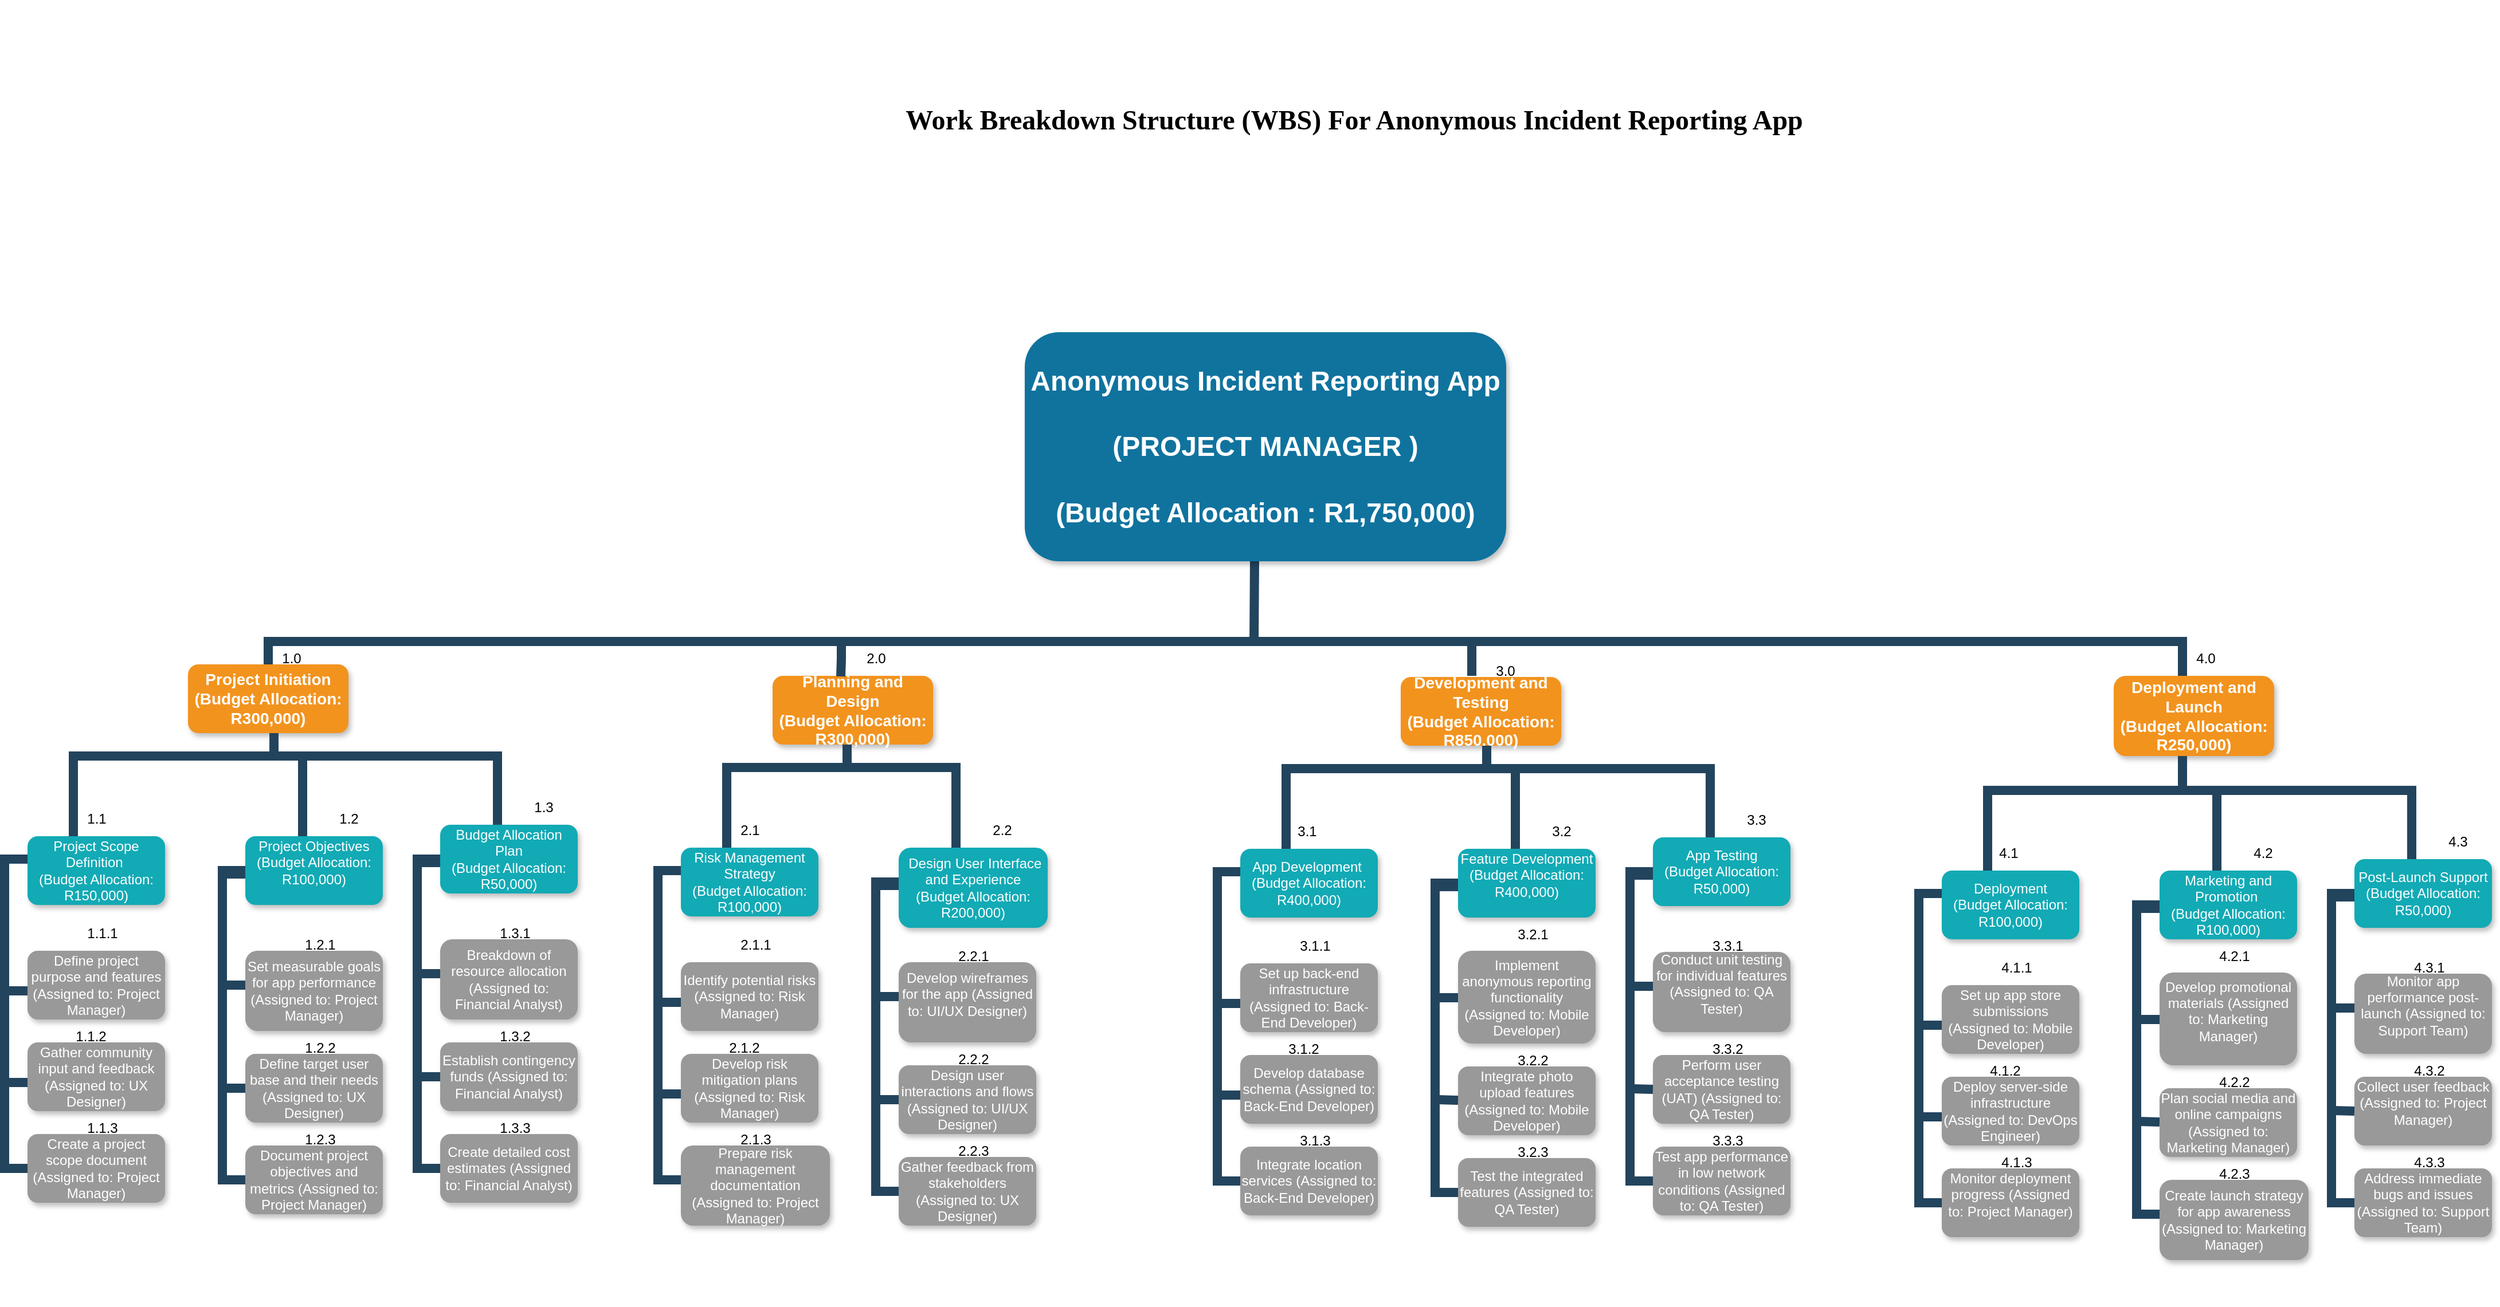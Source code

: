 <mxfile version="24.1.0" type="device">
  <diagram name="Page-1" id="64c3da0e-402f-94eb-ee01-a36477274f13">
    <mxGraphModel dx="666" dy="1383" grid="1" gridSize="10" guides="1" tooltips="1" connect="1" arrows="1" fold="1" page="1" pageScale="1" pageWidth="1169" pageHeight="826" background="none" math="0" shadow="0">
      <root>
        <mxCell id="0" />
        <mxCell id="1" parent="0" />
        <mxCell id="oxbgrpv6-s41iSmiq9Te-480" value="" style="group" parent="1" vertex="1" connectable="0">
          <mxGeometry x="30" y="-490" width="2170" height="1140" as="geometry" />
        </mxCell>
        <mxCell id="oxbgrpv6-s41iSmiq9Te-478" value="" style="group" parent="oxbgrpv6-s41iSmiq9Te-480" vertex="1" connectable="0">
          <mxGeometry y="360" width="2170" height="780.0" as="geometry" />
        </mxCell>
        <mxCell id="229" value="" style="edgeStyle=elbowEdgeStyle;elbow=vertical;rounded=0;fontColor=#000000;endArrow=none;endFill=0;strokeWidth=8;strokeColor=#23445D;" parent="oxbgrpv6-s41iSmiq9Te-478" target="3" edge="1">
          <mxGeometry width="100" height="100" relative="1" as="geometry">
            <mxPoint x="1900" y="230" as="sourcePoint" />
            <mxPoint x="610" y="110" as="targetPoint" />
            <Array as="points">
              <mxPoint x="790" y="200" />
            </Array>
          </mxGeometry>
        </mxCell>
        <mxCell id="oxbgrpv6-s41iSmiq9Te-321" value="" style="group" parent="oxbgrpv6-s41iSmiq9Te-478" vertex="1" connectable="0">
          <mxGeometry x="570" y="200" width="500" height="580.0" as="geometry" />
        </mxCell>
        <mxCell id="oxbgrpv6-s41iSmiq9Te-269" value="" style="group" parent="oxbgrpv6-s41iSmiq9Te-321" vertex="1" connectable="0">
          <mxGeometry y="30.0" width="500" height="550.0" as="geometry" />
        </mxCell>
        <mxCell id="oxbgrpv6-s41iSmiq9Te-270" value="&#xa;Planning and Design&#xa;(Budget Allocation: R300,000)&#xa;" style="whiteSpace=wrap;rounded=1;fillColor=#F2931E;strokeColor=none;shadow=1;fontColor=#FFFFFF;fontStyle=1;fontSize=14" parent="oxbgrpv6-s41iSmiq9Te-269" vertex="1">
          <mxGeometry x="100" width="140" height="60" as="geometry" />
        </mxCell>
        <mxCell id="oxbgrpv6-s41iSmiq9Te-271" value="" style="edgeStyle=elbowEdgeStyle;elbow=horizontal;rounded=0;fontColor=#000000;endArrow=none;endFill=0;strokeWidth=8;strokeColor=#23445D;" parent="oxbgrpv6-s41iSmiq9Te-269" edge="1">
          <mxGeometry width="100" height="100" relative="1" as="geometry">
            <mxPoint x="260" y="80.0" as="sourcePoint" />
            <mxPoint x="70" y="160.0" as="targetPoint" />
            <Array as="points">
              <mxPoint x="60" y="90.0" />
            </Array>
          </mxGeometry>
        </mxCell>
        <mxCell id="oxbgrpv6-s41iSmiq9Te-272" value="" style="group" parent="oxbgrpv6-s41iSmiq9Te-269" vertex="1" connectable="0">
          <mxGeometry y="120.0" width="150" height="360" as="geometry" />
        </mxCell>
        <mxCell id="oxbgrpv6-s41iSmiq9Te-273" value="Risk Management Strategy&#xa;(Budget Allocation: R100,000)" style="whiteSpace=wrap;rounded=1;fillColor=#12AAB5;strokeColor=none;shadow=1;fontColor=#FFFFFF;" parent="oxbgrpv6-s41iSmiq9Te-272" vertex="1">
          <mxGeometry x="20" y="30.0" width="120" height="60" as="geometry" />
        </mxCell>
        <mxCell id="oxbgrpv6-s41iSmiq9Te-274" value="Identify potential risks (Assigned to: Risk Manager)" style="whiteSpace=wrap;rounded=1;fillColor=#999999;strokeColor=none;shadow=1;fontColor=#FFFFFF;fontStyle=0" parent="oxbgrpv6-s41iSmiq9Te-272" vertex="1">
          <mxGeometry x="20.0" y="130.0" width="120" height="60" as="geometry" />
        </mxCell>
        <mxCell id="oxbgrpv6-s41iSmiq9Te-275" value="Develop risk mitigation plans (Assigned to: Risk Manager)" style="whiteSpace=wrap;rounded=1;fillColor=#999999;strokeColor=none;shadow=1;fontColor=#FFFFFF;fontStyle=0" parent="oxbgrpv6-s41iSmiq9Te-272" vertex="1">
          <mxGeometry x="20.0" y="210.0" width="120" height="60" as="geometry" />
        </mxCell>
        <mxCell id="oxbgrpv6-s41iSmiq9Te-276" value="Prepare risk management documentation (Assigned to: Project Manager)" style="whiteSpace=wrap;rounded=1;fillColor=#999999;strokeColor=none;shadow=1;fontColor=#FFFFFF;fontStyle=0" parent="oxbgrpv6-s41iSmiq9Te-272" vertex="1">
          <mxGeometry x="20" y="290" width="130" height="70" as="geometry" />
        </mxCell>
        <mxCell id="oxbgrpv6-s41iSmiq9Te-277" value="" style="edgeStyle=elbowEdgeStyle;elbow=horizontal;rounded=0;fontColor=#000000;endArrow=none;endFill=0;strokeWidth=8;strokeColor=#23445D;entryX=0;entryY=0.75;entryDx=0;entryDy=0;" parent="oxbgrpv6-s41iSmiq9Te-272" edge="1">
          <mxGeometry width="100" height="100" relative="1" as="geometry">
            <mxPoint x="20" y="50" as="sourcePoint" />
            <mxPoint x="20" y="165" as="targetPoint" />
            <Array as="points">
              <mxPoint y="100" />
            </Array>
          </mxGeometry>
        </mxCell>
        <mxCell id="oxbgrpv6-s41iSmiq9Te-278" value="" style="edgeStyle=elbowEdgeStyle;elbow=horizontal;rounded=0;fontColor=#000000;endArrow=none;endFill=0;strokeWidth=8;strokeColor=#23445D;" parent="oxbgrpv6-s41iSmiq9Te-272" edge="1">
          <mxGeometry width="100" height="100" relative="1" as="geometry">
            <mxPoint x="10" y="50" as="sourcePoint" />
            <mxPoint x="20" y="245" as="targetPoint" />
            <Array as="points">
              <mxPoint y="135" />
            </Array>
          </mxGeometry>
        </mxCell>
        <mxCell id="oxbgrpv6-s41iSmiq9Te-279" value="" style="edgeStyle=elbowEdgeStyle;elbow=horizontal;rounded=0;fontColor=#000000;endArrow=none;endFill=0;strokeWidth=8;strokeColor=#23445D;" parent="oxbgrpv6-s41iSmiq9Te-272" edge="1">
          <mxGeometry width="100" height="100" relative="1" as="geometry">
            <mxPoint y="60" as="sourcePoint" />
            <mxPoint x="20" y="320" as="targetPoint" />
            <Array as="points">
              <mxPoint y="160" />
            </Array>
          </mxGeometry>
        </mxCell>
        <mxCell id="oxbgrpv6-s41iSmiq9Te-280" value="2.1" style="text;html=1;align=center;verticalAlign=middle;resizable=0;points=[];autosize=1;strokeColor=none;fillColor=none;" parent="oxbgrpv6-s41iSmiq9Te-272" vertex="1">
          <mxGeometry x="60" width="40" height="30" as="geometry" />
        </mxCell>
        <mxCell id="oxbgrpv6-s41iSmiq9Te-281" value="2.1.1" style="text;html=1;align=center;verticalAlign=middle;resizable=0;points=[];autosize=1;strokeColor=none;fillColor=none;" parent="oxbgrpv6-s41iSmiq9Te-272" vertex="1">
          <mxGeometry x="60" y="100" width="50" height="30" as="geometry" />
        </mxCell>
        <mxCell id="oxbgrpv6-s41iSmiq9Te-282" value="2.1.2&lt;span style=&quot;color: rgba(0, 0, 0, 0); font-family: monospace; font-size: 0px; text-align: start;&quot;&gt;%3CmxGraphModel%3E%3Croot%3E%3CmxCell%20id%3D%220%22%2F%3E%3CmxCell%20id%3D%221%22%20parent%3D%220%22%2F%3E%3CmxCell%20id%3D%222%22%20value%3D%221.1.1%22%20style%3D%22text%3Bhtml%3D1%3Balign%3Dcenter%3BverticalAlign%3Dmiddle%3Bresizable%3D0%3Bpoints%3D%5B%5D%3Bautosize%3D1%3BstrokeColor%3Dnone%3BfillColor%3Dnone%3B%22%20vertex%3D%221%22%20parent%3D%221%22%3E%3CmxGeometry%20x%3D%2275%22%20y%3D%22370%22%20width%3D%2250%22%20height%3D%2230%22%20as%3D%22geometry%22%2F%3E%3C%2FmxCell%3E%3C%2Froot%3E%3C%2FmxGraphModel%3E&lt;/span&gt;" style="text;html=1;align=center;verticalAlign=middle;resizable=0;points=[];autosize=1;strokeColor=none;fillColor=none;" parent="oxbgrpv6-s41iSmiq9Te-272" vertex="1">
          <mxGeometry x="50" y="190" width="50" height="30" as="geometry" />
        </mxCell>
        <mxCell id="oxbgrpv6-s41iSmiq9Te-283" value="2.1.3" style="text;html=1;align=center;verticalAlign=middle;resizable=0;points=[];autosize=1;strokeColor=none;fillColor=none;" parent="oxbgrpv6-s41iSmiq9Te-272" vertex="1">
          <mxGeometry x="60" y="270" width="50" height="30" as="geometry" />
        </mxCell>
        <mxCell id="oxbgrpv6-s41iSmiq9Te-296" value="&#xa; Design User Interface and Experience&#xa;(Budget Allocation: R200,000)&#xa;" style="whiteSpace=wrap;rounded=1;fillColor=#12AAB5;strokeColor=none;shadow=1;fontColor=#FFFFFF;" parent="oxbgrpv6-s41iSmiq9Te-269" vertex="1">
          <mxGeometry x="210" y="150" width="130" height="70" as="geometry" />
        </mxCell>
        <mxCell id="oxbgrpv6-s41iSmiq9Te-297" value="Develop wireframes for the app (Assigned to: UI/UX Designer)&#xa;" style="whiteSpace=wrap;rounded=1;fillColor=#999999;strokeColor=none;shadow=1;fontColor=#FFFFFF;fontStyle=0" parent="oxbgrpv6-s41iSmiq9Te-269" vertex="1">
          <mxGeometry x="210" y="250.0" width="120" height="70" as="geometry" />
        </mxCell>
        <mxCell id="oxbgrpv6-s41iSmiq9Te-298" value="Design user interactions and flows (Assigned to: UI/UX Designer)" style="whiteSpace=wrap;rounded=1;fillColor=#999999;strokeColor=none;shadow=1;fontColor=#FFFFFF;fontStyle=0" parent="oxbgrpv6-s41iSmiq9Te-269" vertex="1">
          <mxGeometry x="210.0" y="340.0" width="120" height="60" as="geometry" />
        </mxCell>
        <mxCell id="oxbgrpv6-s41iSmiq9Te-299" value="Gather feedback from stakeholders (Assigned to: UX Designer)" style="whiteSpace=wrap;rounded=1;fillColor=#999999;strokeColor=none;shadow=1;fontColor=#FFFFFF;fontStyle=0" parent="oxbgrpv6-s41iSmiq9Te-269" vertex="1">
          <mxGeometry x="210.0" y="420.0" width="120" height="60" as="geometry" />
        </mxCell>
        <mxCell id="oxbgrpv6-s41iSmiq9Te-300" value="" style="edgeStyle=elbowEdgeStyle;elbow=horizontal;rounded=0;fontColor=#000000;endArrow=none;endFill=0;strokeWidth=8;strokeColor=#23445D;" parent="oxbgrpv6-s41iSmiq9Te-269" edge="1">
          <mxGeometry width="100" height="100" relative="1" as="geometry">
            <mxPoint x="210" y="183.0" as="sourcePoint" />
            <mxPoint x="210" y="280.0" as="targetPoint" />
            <Array as="points">
              <mxPoint x="190" y="273.0" />
            </Array>
          </mxGeometry>
        </mxCell>
        <mxCell id="oxbgrpv6-s41iSmiq9Te-301" value="" style="edgeStyle=elbowEdgeStyle;elbow=horizontal;rounded=0;fontColor=#000000;endArrow=none;endFill=0;strokeWidth=8;strokeColor=#23445D;" parent="oxbgrpv6-s41iSmiq9Te-269" edge="1">
          <mxGeometry width="100" height="100" relative="1" as="geometry">
            <mxPoint x="210" y="180.0" as="sourcePoint" />
            <mxPoint x="190" y="440.0" as="targetPoint" />
            <Array as="points">
              <mxPoint x="190" y="390.0" />
            </Array>
          </mxGeometry>
        </mxCell>
        <mxCell id="oxbgrpv6-s41iSmiq9Te-302" value="" style="edgeStyle=elbowEdgeStyle;elbow=horizontal;rounded=0;fontColor=#000000;endArrow=none;endFill=0;strokeWidth=8;strokeColor=#23445D;" parent="oxbgrpv6-s41iSmiq9Te-269" edge="1">
          <mxGeometry width="100" height="100" relative="1" as="geometry">
            <mxPoint x="210" y="180.0" as="sourcePoint" />
            <mxPoint x="210" y="450.0" as="targetPoint" />
            <Array as="points">
              <mxPoint x="190" y="350.0" />
            </Array>
          </mxGeometry>
        </mxCell>
        <mxCell id="oxbgrpv6-s41iSmiq9Te-303" value="" style="edgeStyle=elbowEdgeStyle;elbow=horizontal;rounded=0;fontColor=#000000;endArrow=none;endFill=0;strokeWidth=8;strokeColor=#23445D;" parent="oxbgrpv6-s41iSmiq9Te-269" edge="1">
          <mxGeometry width="100" height="100" relative="1" as="geometry">
            <mxPoint x="250" y="80.0" as="sourcePoint" />
            <mxPoint x="260" y="150.0" as="targetPoint" />
            <Array as="points">
              <mxPoint x="260" y="147.0" />
              <mxPoint x="190" y="280.0" />
            </Array>
          </mxGeometry>
        </mxCell>
        <mxCell id="oxbgrpv6-s41iSmiq9Te-304" value="2.2" style="text;html=1;align=center;verticalAlign=middle;resizable=0;points=[];autosize=1;strokeColor=none;fillColor=none;" parent="oxbgrpv6-s41iSmiq9Te-269" vertex="1">
          <mxGeometry x="280" y="120.0" width="40" height="30" as="geometry" />
        </mxCell>
        <mxCell id="oxbgrpv6-s41iSmiq9Te-305" value="2.2&lt;span style=&quot;color: rgba(0, 0, 0, 0); font-family: monospace; font-size: 0px; text-align: start;&quot;&gt;%3CmxGraphModel%3E%3Croot%3E%3CmxCell%20id%3D%220%22%2F%3E%3CmxCell%20id%3D%221%22%20parent%3D%220%22%2F%3E%3CmxCell%20id%3D%222%22%20value%3D%221.1.1%22%20style%3D%22text%3Bhtml%3D1%3Balign%3Dcenter%3BverticalAlign%3Dmiddle%3Bresizable%3D0%3Bpoints%3D%5B%5D%3Bautosize%3D1%3BstrokeColor%3Dnone%3BfillColor%3Dnone%3B%22%20vertex%3D%221%22%20parent%3D%221%22%3E%3CmxGeometry%20x%3D%22105%22%20y%3D%22370%22%20width%3D%2250%22%20height%3D%2230%22%20as%3D%22geometry%22%2F%3E%3C%2FmxCell%3E%3C%2Froot%3E%3C%2FmxGraphModel%3E&lt;/span&gt;.1" style="text;html=1;align=center;verticalAlign=middle;resizable=0;points=[];autosize=1;strokeColor=none;fillColor=none;" parent="oxbgrpv6-s41iSmiq9Te-269" vertex="1">
          <mxGeometry x="250" y="230.0" width="50" height="30" as="geometry" />
        </mxCell>
        <mxCell id="oxbgrpv6-s41iSmiq9Te-306" value="2.2&lt;span style=&quot;color: rgba(0, 0, 0, 0); font-family: monospace; font-size: 0px; text-align: start;&quot;&gt;%3CmxGraphModel%3E%3Croot%3E%3CmxCell%20id%3D%220%22%2F%3E%3CmxCell%20id%3D%221%22%20parent%3D%220%22%2F%3E%3CmxCell%20id%3D%222%22%20value%3D%221.1.1%22%20style%3D%22text%3Bhtml%3D1%3Balign%3Dcenter%3BverticalAlign%3Dmiddle%3Bresizable%3D0%3Bpoints%3D%5B%5D%3Bautosize%3D1%3BstrokeColor%3Dnone%3BfillColor%3Dnone%3B%22%20vertex%3D%221%22%20parent%3D%221%22%3E%3CmxGeometry%20x%3D%22105%22%20y%3D%22370%22%20width%3D%2250%22%20height%3D%2230%22%20as%3D%22geometry%22%2F%3E%3C%2FmxCell%3E%3C%2Froot%3E%3C%2FmxGraphModel%3E&lt;/span&gt;.2&lt;span style=&quot;color: rgba(0, 0, 0, 0); font-family: monospace; font-size: 0px; text-align: start;&quot;&gt;%3CmxGraphModel%3E%3Croot%3E%3CmxCell%20id%3D%220%22%2F%3E%3CmxCell%20id%3D%221%22%20parent%3D%220%22%2F%3E%3CmxCell%20id%3D%222%22%20value%3D%221.2%26lt%3Bspan%20style%3D%26quot%3Bcolor%3A%20rgba(0%2C%200%2C%200%2C%200)%3B%20font-family%3A%20monospace%3B%20font-size%3A%200px%3B%20text-align%3A%20start%3B%26quot%3B%26gt%3B%253CmxGraphModel%253E%253Croot%253E%253CmxCell%2520id%253D%25220%2522%252F%253E%253CmxCell%2520id%253D%25221%2522%2520parent%253D%25220%2522%252F%253E%253CmxCell%2520id%253D%25222%2522%2520value%253D%25221.1.1%2522%2520style%253D%2522text%253Bhtml%253D1%253Balign%253Dcenter%253BverticalAlign%253Dmiddle%253Bresizable%253D0%253Bpoints%253D%255B%255D%253Bautosize%253D1%253BstrokeColor%253Dnone%253BfillColor%253Dnone%253B%2522%2520vertex%253D%25221%2522%2520parent%253D%25221%2522%253E%253CmxGeometry%2520x%253D%2522105%2522%2520y%253D%2522370%2522%2520width%253D%252250%2522%2520height%253D%252230%2522%2520as%253D%2522geometry%2522%252F%253E%253C%252FmxCell%253E%253C%252Froot%253E%253C%252FmxGraphModel%253E%26lt%3B%2Fspan%26gt%3B.1%22%20style%3D%22text%3Bhtml%3D1%3Balign%3Dcenter%3BverticalAlign%3Dmiddle%3Bresizable%3D0%3Bpoints%3D%5B%5D%3Bautosize%3D1%3BstrokeColor%3Dnone%3BfillColor%3Dnone%3B%22%20vertex%3D%221%22%20parent%3D%221%22%3E%3CmxGeometry%20x%3D%22305%22%20y%3D%22370%22%20width%3D%2250%22%20height%3D%2230%22%20as%3D%22geometry%22%2F%3E%3C%2FmxCell%3E%3C%2Froot%3E%3C%2FmxGraphModel%3E&lt;/span&gt;" style="text;html=1;align=center;verticalAlign=middle;resizable=0;points=[];autosize=1;strokeColor=none;fillColor=none;" parent="oxbgrpv6-s41iSmiq9Te-269" vertex="1">
          <mxGeometry x="250" y="320.0" width="50" height="30" as="geometry" />
        </mxCell>
        <mxCell id="oxbgrpv6-s41iSmiq9Te-307" value="2.2&lt;span style=&quot;color: rgba(0, 0, 0, 0); font-family: monospace; font-size: 0px; text-align: start;&quot;&gt;%3CmxGraphModel%3E%3Croot%3E%3CmxCell%20id%3D%220%22%2F%3E%3CmxCell%20id%3D%221%22%20parent%3D%220%22%2F%3E%3CmxCell%20id%3D%222%22%20value%3D%221.1.1%22%20style%3D%22text%3Bhtml%3D1%3Balign%3Dcenter%3BverticalAlign%3Dmiddle%3Bresizable%3D0%3Bpoints%3D%5B%5D%3Bautosize%3D1%3BstrokeColor%3Dnone%3BfillColor%3Dnone%3B%22%20vertex%3D%221%22%20parent%3D%221%22%3E%3CmxGeometry%20x%3D%22105%22%20y%3D%22370%22%20width%3D%2250%22%20height%3D%2230%22%20as%3D%22geometry%22%2F%3E%3C%2FmxCell%3E%3C%2Froot%3E%3C%2FmxGraphModel%3E&lt;/span&gt;.3" style="text;html=1;align=center;verticalAlign=middle;resizable=0;points=[];autosize=1;strokeColor=none;fillColor=none;" parent="oxbgrpv6-s41iSmiq9Te-269" vertex="1">
          <mxGeometry x="250" y="400.0" width="50" height="30" as="geometry" />
        </mxCell>
        <mxCell id="oxbgrpv6-s41iSmiq9Te-308" value="" style="edgeStyle=elbowEdgeStyle;elbow=vertical;rounded=0;fontColor=#000000;endArrow=none;endFill=0;strokeWidth=8;strokeColor=#23445D;" parent="oxbgrpv6-s41iSmiq9Te-269" edge="1">
          <mxGeometry width="100" height="100" relative="1" as="geometry">
            <mxPoint x="165" y="60.0" as="sourcePoint" />
            <mxPoint x="160" y="80.0" as="targetPoint" />
            <Array as="points">
              <mxPoint x="160" y="80" />
              <mxPoint x="95" y="250.0" />
            </Array>
          </mxGeometry>
        </mxCell>
        <mxCell id="oxbgrpv6-s41iSmiq9Te-326" value="" style="edgeStyle=elbowEdgeStyle;elbow=horizontal;rounded=0;fontColor=#000000;endArrow=none;endFill=0;strokeWidth=8;strokeColor=#23445D;exitX=0;exitY=0.5;exitDx=0;exitDy=0;" parent="oxbgrpv6-s41iSmiq9Te-269" source="oxbgrpv6-s41iSmiq9Te-298" edge="1">
          <mxGeometry width="100" height="100" relative="1" as="geometry">
            <mxPoint x="190" y="369.52" as="sourcePoint" />
            <mxPoint x="190" y="370.0" as="targetPoint" />
            <Array as="points" />
          </mxGeometry>
        </mxCell>
        <mxCell id="oxbgrpv6-s41iSmiq9Te-268" value="2.0" style="text;html=1;align=center;verticalAlign=middle;resizable=0;points=[];autosize=1;strokeColor=none;fillColor=none;" parent="oxbgrpv6-s41iSmiq9Te-269" vertex="1">
          <mxGeometry x="170" y="-30.0" width="40" height="30" as="geometry" />
        </mxCell>
        <mxCell id="oxbgrpv6-s41iSmiq9Te-320" value="" style="edgeStyle=elbowEdgeStyle;elbow=vertical;rounded=0;fontColor=#000000;endArrow=none;endFill=0;strokeWidth=8;strokeColor=#23445D;entryX=0.425;entryY=0.008;entryDx=0;entryDy=0;entryPerimeter=0;" parent="oxbgrpv6-s41iSmiq9Te-321" target="oxbgrpv6-s41iSmiq9Te-270" edge="1">
          <mxGeometry width="100" height="100" relative="1" as="geometry">
            <mxPoint x="160" as="sourcePoint" />
            <mxPoint x="160" y="25" as="targetPoint" />
            <Array as="points" />
          </mxGeometry>
        </mxCell>
        <mxCell id="oxbgrpv6-s41iSmiq9Te-329" value="" style="group" parent="oxbgrpv6-s41iSmiq9Te-478" vertex="1" connectable="0">
          <mxGeometry y="200" width="500" height="500.0" as="geometry" />
        </mxCell>
        <mxCell id="oxbgrpv6-s41iSmiq9Te-266" value="" style="group" parent="oxbgrpv6-s41iSmiq9Te-329" vertex="1" connectable="0">
          <mxGeometry width="500" height="500.0" as="geometry" />
        </mxCell>
        <mxCell id="oxbgrpv6-s41iSmiq9Te-234" value="1.0" style="text;html=1;align=center;verticalAlign=middle;resizable=0;points=[];autosize=1;strokeColor=none;fillColor=none;" parent="oxbgrpv6-s41iSmiq9Te-266" vertex="1">
          <mxGeometry x="230" width="40" height="30" as="geometry" />
        </mxCell>
        <mxCell id="oxbgrpv6-s41iSmiq9Te-264" value="" style="group" parent="oxbgrpv6-s41iSmiq9Te-266" vertex="1" connectable="0">
          <mxGeometry y="20.0" width="500" height="480.0" as="geometry" />
        </mxCell>
        <mxCell id="3" value="&#xa;Project Initiation&#xa;(Budget Allocation: R300,000)&#xa;" style="whiteSpace=wrap;rounded=1;fillColor=#F2931E;strokeColor=none;shadow=1;fontColor=#FFFFFF;fontStyle=1;fontSize=14" parent="oxbgrpv6-s41iSmiq9Te-264" vertex="1">
          <mxGeometry x="160" width="140" height="60" as="geometry" />
        </mxCell>
        <mxCell id="103" value="" style="edgeStyle=elbowEdgeStyle;elbow=horizontal;rounded=0;fontColor=#000000;endArrow=none;endFill=0;strokeWidth=8;strokeColor=#23445D;" parent="oxbgrpv6-s41iSmiq9Te-264" edge="1">
          <mxGeometry width="100" height="100" relative="1" as="geometry">
            <mxPoint x="430" y="80.0" as="sourcePoint" />
            <mxPoint x="70" y="160.0" as="targetPoint" />
            <Array as="points">
              <mxPoint x="60" y="90.0" />
            </Array>
          </mxGeometry>
        </mxCell>
        <mxCell id="oxbgrpv6-s41iSmiq9Te-247" value="" style="group" parent="oxbgrpv6-s41iSmiq9Te-264" vertex="1" connectable="0">
          <mxGeometry y="120.0" width="140.0" height="350.0" as="geometry" />
        </mxCell>
        <mxCell id="10" value="Project Scope Definition &#xa;(Budget Allocation: R150,000)" style="whiteSpace=wrap;rounded=1;fillColor=#12AAB5;strokeColor=none;shadow=1;fontColor=#FFFFFF;" parent="oxbgrpv6-s41iSmiq9Te-247" vertex="1">
          <mxGeometry x="20" y="30.0" width="120" height="60" as="geometry" />
        </mxCell>
        <mxCell id="23" value="Define project purpose and features (Assigned to: Project Manager)" style="whiteSpace=wrap;rounded=1;fillColor=#999999;strokeColor=none;shadow=1;fontColor=#FFFFFF;fontStyle=0" parent="oxbgrpv6-s41iSmiq9Te-247" vertex="1">
          <mxGeometry x="20.0" y="130.0" width="120" height="60" as="geometry" />
        </mxCell>
        <mxCell id="24" value="Gather community input and feedback (Assigned to: UX Designer)" style="whiteSpace=wrap;rounded=1;fillColor=#999999;strokeColor=none;shadow=1;fontColor=#FFFFFF;fontStyle=0" parent="oxbgrpv6-s41iSmiq9Te-247" vertex="1">
          <mxGeometry x="20.0" y="210.0" width="120" height="60" as="geometry" />
        </mxCell>
        <mxCell id="25" value="Create a project scope document (Assigned to: Project Manager)" style="whiteSpace=wrap;rounded=1;fillColor=#999999;strokeColor=none;shadow=1;fontColor=#FFFFFF;fontStyle=0" parent="oxbgrpv6-s41iSmiq9Te-247" vertex="1">
          <mxGeometry x="20.0" y="290.0" width="120" height="60" as="geometry" />
        </mxCell>
        <mxCell id="105" value="" style="edgeStyle=elbowEdgeStyle;elbow=horizontal;rounded=0;fontColor=#000000;endArrow=none;endFill=0;strokeWidth=8;strokeColor=#23445D;entryX=0;entryY=0.75;entryDx=0;entryDy=0;" parent="oxbgrpv6-s41iSmiq9Te-247" edge="1">
          <mxGeometry width="100" height="100" relative="1" as="geometry">
            <mxPoint x="20" y="50" as="sourcePoint" />
            <mxPoint x="20" y="165" as="targetPoint" />
            <Array as="points">
              <mxPoint y="100" />
            </Array>
          </mxGeometry>
        </mxCell>
        <mxCell id="106" value="" style="edgeStyle=elbowEdgeStyle;elbow=horizontal;rounded=0;fontColor=#000000;endArrow=none;endFill=0;strokeWidth=8;strokeColor=#23445D;" parent="oxbgrpv6-s41iSmiq9Te-247" edge="1">
          <mxGeometry width="100" height="100" relative="1" as="geometry">
            <mxPoint x="10" y="50" as="sourcePoint" />
            <mxPoint x="20" y="245" as="targetPoint" />
            <Array as="points">
              <mxPoint y="135" />
            </Array>
          </mxGeometry>
        </mxCell>
        <mxCell id="110" value="" style="edgeStyle=elbowEdgeStyle;elbow=horizontal;rounded=0;fontColor=#000000;endArrow=none;endFill=0;strokeWidth=8;strokeColor=#23445D;" parent="oxbgrpv6-s41iSmiq9Te-247" edge="1">
          <mxGeometry width="100" height="100" relative="1" as="geometry">
            <mxPoint y="60" as="sourcePoint" />
            <mxPoint x="20" y="320" as="targetPoint" />
            <Array as="points">
              <mxPoint y="160" />
            </Array>
          </mxGeometry>
        </mxCell>
        <mxCell id="oxbgrpv6-s41iSmiq9Te-235" value="1.1" style="text;html=1;align=center;verticalAlign=middle;resizable=0;points=[];autosize=1;strokeColor=none;fillColor=none;" parent="oxbgrpv6-s41iSmiq9Te-247" vertex="1">
          <mxGeometry x="60" width="40" height="30" as="geometry" />
        </mxCell>
        <mxCell id="oxbgrpv6-s41iSmiq9Te-237" value="1.1.1" style="text;html=1;align=center;verticalAlign=middle;resizable=0;points=[];autosize=1;strokeColor=none;fillColor=none;" parent="oxbgrpv6-s41iSmiq9Te-247" vertex="1">
          <mxGeometry x="60" y="100" width="50" height="30" as="geometry" />
        </mxCell>
        <mxCell id="oxbgrpv6-s41iSmiq9Te-238" value="1.1.2&lt;span style=&quot;color: rgba(0, 0, 0, 0); font-family: monospace; font-size: 0px; text-align: start;&quot;&gt;%3CmxGraphModel%3E%3Croot%3E%3CmxCell%20id%3D%220%22%2F%3E%3CmxCell%20id%3D%221%22%20parent%3D%220%22%2F%3E%3CmxCell%20id%3D%222%22%20value%3D%221.1.1%22%20style%3D%22text%3Bhtml%3D1%3Balign%3Dcenter%3BverticalAlign%3Dmiddle%3Bresizable%3D0%3Bpoints%3D%5B%5D%3Bautosize%3D1%3BstrokeColor%3Dnone%3BfillColor%3Dnone%3B%22%20vertex%3D%221%22%20parent%3D%221%22%3E%3CmxGeometry%20x%3D%2275%22%20y%3D%22370%22%20width%3D%2250%22%20height%3D%2230%22%20as%3D%22geometry%22%2F%3E%3C%2FmxCell%3E%3C%2Froot%3E%3C%2FmxGraphModel%3E&lt;/span&gt;" style="text;html=1;align=center;verticalAlign=middle;resizable=0;points=[];autosize=1;strokeColor=none;fillColor=none;" parent="oxbgrpv6-s41iSmiq9Te-247" vertex="1">
          <mxGeometry x="50" y="190" width="50" height="30" as="geometry" />
        </mxCell>
        <mxCell id="oxbgrpv6-s41iSmiq9Te-239" value="1.1.3" style="text;html=1;align=center;verticalAlign=middle;resizable=0;points=[];autosize=1;strokeColor=none;fillColor=none;" parent="oxbgrpv6-s41iSmiq9Te-247" vertex="1">
          <mxGeometry x="60" y="270" width="50" height="30" as="geometry" />
        </mxCell>
        <mxCell id="oxbgrpv6-s41iSmiq9Te-252" value="&#xa;Budget Allocation Plan&#xa;(Budget Allocation: R50,000)&#xa;" style="whiteSpace=wrap;rounded=1;fillColor=#12AAB5;strokeColor=none;shadow=1;fontColor=#FFFFFF;" parent="oxbgrpv6-s41iSmiq9Te-264" vertex="1">
          <mxGeometry x="380" y="140.0" width="120" height="60.0" as="geometry" />
        </mxCell>
        <mxCell id="oxbgrpv6-s41iSmiq9Te-253" value="&#xa;Breakdown of resource allocation (Assigned to: Financial Analyst)&#xa;" style="whiteSpace=wrap;rounded=1;fillColor=#999999;strokeColor=none;shadow=1;fontColor=#FFFFFF;fontStyle=0" parent="oxbgrpv6-s41iSmiq9Te-264" vertex="1">
          <mxGeometry x="380" y="240.0" width="120" height="70.0" as="geometry" />
        </mxCell>
        <mxCell id="oxbgrpv6-s41iSmiq9Te-254" value="Establish contingency funds (Assigned to: Financial Analyst)" style="whiteSpace=wrap;rounded=1;fillColor=#999999;strokeColor=none;shadow=1;fontColor=#FFFFFF;fontStyle=0" parent="oxbgrpv6-s41iSmiq9Te-264" vertex="1">
          <mxGeometry x="380.0" y="330.0" width="120" height="60.0" as="geometry" />
        </mxCell>
        <mxCell id="oxbgrpv6-s41iSmiq9Te-255" value="Create detailed cost estimates (Assigned to: Financial Analyst)" style="whiteSpace=wrap;rounded=1;fillColor=#999999;strokeColor=none;shadow=1;fontColor=#FFFFFF;fontStyle=0" parent="oxbgrpv6-s41iSmiq9Te-264" vertex="1">
          <mxGeometry x="380.0" y="410.0" width="120" height="60.0" as="geometry" />
        </mxCell>
        <mxCell id="oxbgrpv6-s41iSmiq9Te-256" value="" style="edgeStyle=elbowEdgeStyle;elbow=horizontal;rounded=0;fontColor=#000000;endArrow=none;endFill=0;strokeWidth=8;strokeColor=#23445D;" parent="oxbgrpv6-s41iSmiq9Te-264" edge="1">
          <mxGeometry width="100" height="100" relative="1" as="geometry">
            <mxPoint x="380" y="173.0" as="sourcePoint" />
            <mxPoint x="380" y="270.0" as="targetPoint" />
            <Array as="points">
              <mxPoint x="360" y="263.0" />
            </Array>
          </mxGeometry>
        </mxCell>
        <mxCell id="oxbgrpv6-s41iSmiq9Te-257" value="" style="edgeStyle=elbowEdgeStyle;elbow=horizontal;rounded=0;fontColor=#000000;endArrow=none;endFill=0;strokeWidth=8;strokeColor=#23445D;" parent="oxbgrpv6-s41iSmiq9Te-264" edge="1">
          <mxGeometry width="100" height="100" relative="1" as="geometry">
            <mxPoint x="380" y="170.0" as="sourcePoint" />
            <mxPoint x="360" y="430" as="targetPoint" />
            <Array as="points">
              <mxPoint x="360" y="380" />
            </Array>
          </mxGeometry>
        </mxCell>
        <mxCell id="oxbgrpv6-s41iSmiq9Te-258" value="" style="edgeStyle=elbowEdgeStyle;elbow=horizontal;rounded=0;fontColor=#000000;endArrow=none;endFill=0;strokeWidth=8;strokeColor=#23445D;" parent="oxbgrpv6-s41iSmiq9Te-264" edge="1">
          <mxGeometry width="100" height="100" relative="1" as="geometry">
            <mxPoint x="380" y="170.0" as="sourcePoint" />
            <mxPoint x="380" y="440" as="targetPoint" />
            <Array as="points">
              <mxPoint x="360" y="340.0" />
            </Array>
          </mxGeometry>
        </mxCell>
        <mxCell id="oxbgrpv6-s41iSmiq9Te-259" value="" style="edgeStyle=elbowEdgeStyle;elbow=horizontal;rounded=0;fontColor=#000000;endArrow=none;endFill=0;strokeWidth=8;strokeColor=#23445D;" parent="oxbgrpv6-s41iSmiq9Te-264" edge="1">
          <mxGeometry width="100" height="100" relative="1" as="geometry">
            <mxPoint x="420" y="80.0" as="sourcePoint" />
            <mxPoint x="430" y="140.0" as="targetPoint" />
            <Array as="points">
              <mxPoint x="430" y="137.0" />
              <mxPoint x="360" y="270.0" />
            </Array>
          </mxGeometry>
        </mxCell>
        <mxCell id="oxbgrpv6-s41iSmiq9Te-260" value="1.3" style="text;html=1;align=center;verticalAlign=middle;resizable=0;points=[];autosize=1;strokeColor=none;fillColor=none;" parent="oxbgrpv6-s41iSmiq9Te-264" vertex="1">
          <mxGeometry x="450" y="110.0" width="40" height="30" as="geometry" />
        </mxCell>
        <mxCell id="oxbgrpv6-s41iSmiq9Te-261" value="1.3&lt;span style=&quot;color: rgba(0, 0, 0, 0); font-family: monospace; font-size: 0px; text-align: start;&quot;&gt;%3CmxGraphModel%3E%3Croot%3E%3CmxCell%20id%3D%220%22%2F%3E%3CmxCell%20id%3D%221%22%20parent%3D%220%22%2F%3E%3CmxCell%20id%3D%222%22%20value%3D%221.1.1%22%20style%3D%22text%3Bhtml%3D1%3Balign%3Dcenter%3BverticalAlign%3Dmiddle%3Bresizable%3D0%3Bpoints%3D%5B%5D%3Bautosize%3D1%3BstrokeColor%3Dnone%3BfillColor%3Dnone%3B%22%20vertex%3D%221%22%20parent%3D%221%22%3E%3CmxGeometry%20x%3D%22105%22%20y%3D%22370%22%20width%3D%2250%22%20height%3D%2230%22%20as%3D%22geometry%22%2F%3E%3C%2FmxCell%3E%3C%2Froot%3E%3C%2FmxGraphModel%3&lt;/span&gt;.1" style="text;html=1;align=center;verticalAlign=middle;resizable=0;points=[];autosize=1;strokeColor=none;fillColor=none;" parent="oxbgrpv6-s41iSmiq9Te-264" vertex="1">
          <mxGeometry x="420" y="220.0" width="50" height="30" as="geometry" />
        </mxCell>
        <mxCell id="oxbgrpv6-s41iSmiq9Te-262" value="1.3&lt;span style=&quot;color: rgba(0, 0, 0, 0); font-family: monospace; font-size: 0px; text-align: start;&quot;&gt;%3CmxGraphModel%3E%3Croot%3E%3CmxCell%20id%3D%220%22%2F%3E%3CmxCell%20id%3D%221%22%20parent%3D%220%22%2F%3E%3CmxCell%20id%3D%222%22%20value%3D%221.1.1%22%20style%3D%22text%3Bhtml%3D1%3Balign%3Dcenter%3BverticalAlign%3Dmiddle%3Bresizable%3D0%3Bpoints%3D%5B%5D%3Bautosize%3D1%3BstrokeColor%3Dnone%3BfillColor%3Dnone%3B%22%20vertex%3D%221%22%20parent%3D%221%22%3E%3CmxGeometry%20x%3D%22105%22%20y%3D%22370%22%20width%3D%2250%22%20height%3D%2230%22%20as%3D%22geometry%22%2F%3E%3C%2FmxCell%3E%3C%2Froot%3E%3C%2FmxGraphModel%3E&lt;/span&gt;.2&lt;span style=&quot;color: rgba(0, 0, 0, 0); font-family: monospace; font-size: 0px; text-align: start;&quot;&gt;%3CmxGraphModel%3E%3Croot%3E%3CmxCell%20id%3D%220%22%2F%3E%3CmxCell%20id%3D%221%22%20parent%3D%220%22%2F%3E%3CmxCell%20id%3D%222%22%20value%3D%221.2%26lt%3Bspan%20style%3D%26quot%3Bcolor%3A%20rgba(0%2C%200%2C%200%2C%200)%3B%20font-family%3A%20monospace%3B%20font-size%3A%200px%3B%20text-align%3A%20start%3B%26quot%3B%26gt%3B%253CmxGraphModel%253E%253Croot%253E%253CmxCell%2520id%253D%25220%2522%252F%253E%253CmxCell%2520id%253D%25221%2522%2520parent%253D%25220%2522%252F%253E%253CmxCell%2520id%253D%25222%2522%2520value%253D%25221.1.1%2522%2520style%253D%2522text%253Bhtml%253D1%253Balign%253Dcenter%253BverticalAlign%253Dmiddle%253Bresizable%253D0%253Bpoints%253D%255B%255D%253Bautosize%253D1%253BstrokeColor%253Dnone%253BfillColor%253Dnone%253B%2522%2520vertex%253D%25221%2522%2520parent%253D%25221%2522%253E%253CmxGeometry%2520x%253D%2522105%2522%2520y%253D%2522370%2522%2520width%253D%252250%2522%2520height%253D%252230%2522%2520as%253D%2522geometry%2522%252F%253E%253C%252FmxCell%253E%253C%252Froot%253E%253C%252FmxGraphModel%253E%26lt%3B%2Fspan%26gt%3B.1%22%20style%3D%22text%3Bhtml%3D1%3Balign%3Dcenter%3BverticalAlign%3Dmiddle%3Bresizable%3D0%3Bpoints%3D%5B%5D%3Bautosize%3D1%3BstrokeColor%3Dnone%3BfillColor%3Dnone%3B%22%20vertex%3D%221%22%20parent%3D%221%22%3E%3CmxGeometry%20x%3D%22305%22%20y%3D%22370%22%20width%3D%2250%22%20height%3D%2230%22%20as%3D%22geometry%22%2F%3E%3C%2FmxCell%3E%3C%2Froot%3E%3C%2FmxGraphModel%3E&lt;/span&gt;" style="text;html=1;align=center;verticalAlign=middle;resizable=0;points=[];autosize=1;strokeColor=none;fillColor=none;" parent="oxbgrpv6-s41iSmiq9Te-264" vertex="1">
          <mxGeometry x="420" y="310.0" width="50" height="30" as="geometry" />
        </mxCell>
        <mxCell id="oxbgrpv6-s41iSmiq9Te-263" value="1.3&lt;span style=&quot;color: rgba(0, 0, 0, 0); font-family: monospace; font-size: 0px; text-align: start;&quot;&gt;%3CmxGraphModel%3E%3Croot%3E%3CmxCell%20id%3D%220%22%2F%3E%3CmxCell%20id%3D%221%22%20parent%3D%220%22%2F%3E%3CmxCell%20id%3D%222%22%20value%3D%221.1.1%22%20style%3D%22text%3Bhtml%3D1%3Balign%3Dcenter%3BverticalAlign%3Dmiddle%3Bresizable%3D0%3Bpoints%3D%5B%5D%3Bautosize%3D1%3BstrokeColor%3Dnone%3BfillColor%3Dnone%3B%22%20vertex%3D%221%22%20parent%3D%221%22%3E%3CmxGeometry%20x%3D%22105%22%20y%3D%22370%22%20width%3D%2250%22%20height%3D%2230%22%20as%3D%22geometry%22%2F%3E%3C%2FmxCell%3E%3C%2Froot%3E%3C%2FmxGraphModel%3E&lt;/span&gt;.3" style="text;html=1;align=center;verticalAlign=middle;resizable=0;points=[];autosize=1;strokeColor=none;fillColor=none;" parent="oxbgrpv6-s41iSmiq9Te-264" vertex="1">
          <mxGeometry x="420" y="390" width="50" height="30" as="geometry" />
        </mxCell>
        <mxCell id="12" value="Project Objectives&#xa;(Budget Allocation: R100,000)&#xa;" style="whiteSpace=wrap;rounded=1;fillColor=#12AAB5;strokeColor=none;shadow=1;fontColor=#FFFFFF;" parent="oxbgrpv6-s41iSmiq9Te-264" vertex="1">
          <mxGeometry x="210" y="150.0" width="120" height="60" as="geometry" />
        </mxCell>
        <mxCell id="38" value="&#xa;&#xa;Set measurable goals for app performance (Assigned to: Project Manager)&#xa;&#xa;" style="whiteSpace=wrap;rounded=1;fillColor=#999999;strokeColor=none;shadow=1;fontColor=#FFFFFF;fontStyle=0" parent="oxbgrpv6-s41iSmiq9Te-264" vertex="1">
          <mxGeometry x="210" y="250.0" width="120" height="70" as="geometry" />
        </mxCell>
        <mxCell id="39" value="Define target user base and their needs (Assigned to: UX Designer)" style="whiteSpace=wrap;rounded=1;fillColor=#999999;strokeColor=none;shadow=1;fontColor=#FFFFFF;fontStyle=0" parent="oxbgrpv6-s41iSmiq9Te-264" vertex="1">
          <mxGeometry x="210.0" y="340.0" width="120" height="60" as="geometry" />
        </mxCell>
        <mxCell id="40" value="Document project objectives and metrics (Assigned to: Project Manager)" style="whiteSpace=wrap;rounded=1;fillColor=#999999;strokeColor=none;shadow=1;fontColor=#FFFFFF;fontStyle=0" parent="oxbgrpv6-s41iSmiq9Te-264" vertex="1">
          <mxGeometry x="210.0" y="420.0" width="120" height="60" as="geometry" />
        </mxCell>
        <mxCell id="112" value="" style="edgeStyle=elbowEdgeStyle;elbow=horizontal;rounded=0;fontColor=#000000;endArrow=none;endFill=0;strokeWidth=8;strokeColor=#23445D;" parent="oxbgrpv6-s41iSmiq9Te-264" edge="1">
          <mxGeometry width="100" height="100" relative="1" as="geometry">
            <mxPoint x="210" y="183.0" as="sourcePoint" />
            <mxPoint x="210" y="280.0" as="targetPoint" />
            <Array as="points">
              <mxPoint x="190" y="273.0" />
            </Array>
          </mxGeometry>
        </mxCell>
        <mxCell id="113" value="" style="edgeStyle=elbowEdgeStyle;elbow=horizontal;rounded=0;fontColor=#000000;endArrow=none;endFill=0;strokeWidth=8;strokeColor=#23445D;" parent="oxbgrpv6-s41iSmiq9Te-264" edge="1">
          <mxGeometry width="100" height="100" relative="1" as="geometry">
            <mxPoint x="210" y="180.0" as="sourcePoint" />
            <mxPoint x="190" y="440.0" as="targetPoint" />
            <Array as="points">
              <mxPoint x="190" y="390.0" />
            </Array>
          </mxGeometry>
        </mxCell>
        <mxCell id="114" value="" style="edgeStyle=elbowEdgeStyle;elbow=horizontal;rounded=0;fontColor=#000000;endArrow=none;endFill=0;strokeWidth=8;strokeColor=#23445D;" parent="oxbgrpv6-s41iSmiq9Te-264" edge="1">
          <mxGeometry width="100" height="100" relative="1" as="geometry">
            <mxPoint x="210" y="180.0" as="sourcePoint" />
            <mxPoint x="210" y="450.0" as="targetPoint" />
            <Array as="points">
              <mxPoint x="190" y="370" />
            </Array>
          </mxGeometry>
        </mxCell>
        <mxCell id="115" value="" style="edgeStyle=elbowEdgeStyle;elbow=horizontal;rounded=0;fontColor=#000000;endArrow=none;endFill=0;strokeWidth=8;strokeColor=#23445D;" parent="oxbgrpv6-s41iSmiq9Te-264" edge="1">
          <mxGeometry width="100" height="100" relative="1" as="geometry">
            <mxPoint x="260" y="80.0" as="sourcePoint" />
            <mxPoint x="260" y="150.0" as="targetPoint" />
            <Array as="points">
              <mxPoint x="260" y="147.0" />
              <mxPoint x="190" y="280.0" />
            </Array>
          </mxGeometry>
        </mxCell>
        <mxCell id="oxbgrpv6-s41iSmiq9Te-236" value="1.2" style="text;html=1;align=center;verticalAlign=middle;resizable=0;points=[];autosize=1;strokeColor=none;fillColor=none;" parent="oxbgrpv6-s41iSmiq9Te-264" vertex="1">
          <mxGeometry x="280" y="120.0" width="40" height="30" as="geometry" />
        </mxCell>
        <mxCell id="oxbgrpv6-s41iSmiq9Te-240" value="1.2&lt;span style=&quot;color: rgba(0, 0, 0, 0); font-family: monospace; font-size: 0px; text-align: start;&quot;&gt;%3CmxGraphModel%3E%3Croot%3E%3CmxCell%20id%3D%220%22%2F%3E%3CmxCell%20id%3D%221%22%20parent%3D%220%22%2F%3E%3CmxCell%20id%3D%222%22%20value%3D%221.1.1%22%20style%3D%22text%3Bhtml%3D1%3Balign%3Dcenter%3BverticalAlign%3Dmiddle%3Bresizable%3D0%3Bpoints%3D%5B%5D%3Bautosize%3D1%3BstrokeColor%3Dnone%3BfillColor%3Dnone%3B%22%20vertex%3D%221%22%20parent%3D%221%22%3E%3CmxGeometry%20x%3D%22105%22%20y%3D%22370%22%20width%3D%2250%22%20height%3D%2230%22%20as%3D%22geometry%22%2F%3E%3C%2FmxCell%3E%3C%2Froot%3E%3C%2FmxGraphModel%3E&lt;/span&gt;.1" style="text;html=1;align=center;verticalAlign=middle;resizable=0;points=[];autosize=1;strokeColor=none;fillColor=none;" parent="oxbgrpv6-s41iSmiq9Te-264" vertex="1">
          <mxGeometry x="250" y="230.0" width="50" height="30" as="geometry" />
        </mxCell>
        <mxCell id="oxbgrpv6-s41iSmiq9Te-243" value="1.2&lt;span style=&quot;color: rgba(0, 0, 0, 0); font-family: monospace; font-size: 0px; text-align: start;&quot;&gt;%3CmxGraphModel%3E%3Croot%3E%3CmxCell%20id%3D%220%22%2F%3E%3CmxCell%20id%3D%221%22%20parent%3D%220%22%2F%3E%3CmxCell%20id%3D%222%22%20value%3D%221.1.1%22%20style%3D%22text%3Bhtml%3D1%3Balign%3Dcenter%3BverticalAlign%3Dmiddle%3Bresizable%3D0%3Bpoints%3D%5B%5D%3Bautosize%3D1%3BstrokeColor%3Dnone%3BfillColor%3Dnone%3B%22%20vertex%3D%221%22%20parent%3D%221%22%3E%3CmxGeometry%20x%3D%22105%22%20y%3D%22370%22%20width%3D%2250%22%20height%3D%2230%22%20as%3D%22geometry%22%2F%3E%3C%2FmxCell%3E%3C%2Froot%3E%3C%2FmxGraphModel%3E&lt;/span&gt;.2&lt;span style=&quot;color: rgba(0, 0, 0, 0); font-family: monospace; font-size: 0px; text-align: start;&quot;&gt;%3CmxGraphModel%3E%3Croot%3E%3CmxCell%20id%3D%220%22%2F%3E%3CmxCell%20id%3D%221%22%20parent%3D%220%22%2F%3E%3CmxCell%20id%3D%222%22%20value%3D%221.2%26lt%3Bspan%20style%3D%26quot%3Bcolor%3A%20rgba(0%2C%200%2C%200%2C%200)%3B%20font-family%3A%20monospace%3B%20font-size%3A%200px%3B%20text-align%3A%20start%3B%26quot%3B%26gt%3B%253CmxGraphModel%253E%253Croot%253E%253CmxCell%2520id%253D%25220%2522%252F%253E%253CmxCell%2520id%253D%25221%2522%2520parent%253D%25220%2522%252F%253E%253CmxCell%2520id%253D%25222%2522%2520value%253D%25221.1.1%2522%2520style%253D%2522text%253Bhtml%253D1%253Balign%253Dcenter%253BverticalAlign%253Dmiddle%253Bresizable%253D0%253Bpoints%253D%255B%255D%253Bautosize%253D1%253BstrokeColor%253Dnone%253BfillColor%253Dnone%253B%2522%2520vertex%253D%25221%2522%2520parent%253D%25221%2522%253E%253CmxGeometry%2520x%253D%2522105%2522%2520y%253D%2522370%2522%2520width%253D%252250%2522%2520height%253D%252230%2522%2520as%253D%2522geometry%2522%252F%253E%253C%252FmxCell%253E%253C%252Froot%253E%253C%252FmxGraphModel%253E%26lt%3B%2Fspan%26gt%3B.1%22%20style%3D%22text%3Bhtml%3D1%3Balign%3Dcenter%3BverticalAlign%3Dmiddle%3Bresizable%3D0%3Bpoints%3D%5B%5D%3Bautosize%3D1%3BstrokeColor%3Dnone%3BfillColor%3Dnone%3B%22%20vertex%3D%221%22%20parent%3D%221%22%3E%3CmxGeometry%20x%3D%22305%22%20y%3D%22370%22%20width%3D%2250%22%20height%3D%2230%22%20as%3D%22geometry%22%2F%3E%3C%2FmxCell%3E%3C%2Froot%3E%3C%2FmxGraphModel%3E&lt;/span&gt;" style="text;html=1;align=center;verticalAlign=middle;resizable=0;points=[];autosize=1;strokeColor=none;fillColor=none;" parent="oxbgrpv6-s41iSmiq9Te-264" vertex="1">
          <mxGeometry x="250" y="320.0" width="50" height="30" as="geometry" />
        </mxCell>
        <mxCell id="oxbgrpv6-s41iSmiq9Te-244" value="1.2&lt;span style=&quot;color: rgba(0, 0, 0, 0); font-family: monospace; font-size: 0px; text-align: start;&quot;&gt;%3CmxGraphModel%3E%3Croot%3E%3CmxCell%20id%3D%220%22%2F%3E%3CmxCell%20id%3D%221%22%20parent%3D%220%22%2F%3E%3CmxCell%20id%3D%222%22%20value%3D%221.1.1%22%20style%3D%22text%3Bhtml%3D1%3Balign%3Dcenter%3BverticalAlign%3Dmiddle%3Bresizable%3D0%3Bpoints%3D%5B%5D%3Bautosize%3D1%3BstrokeColor%3Dnone%3BfillColor%3Dnone%3B%22%20vertex%3D%221%22%20parent%3D%221%22%3E%3CmxGeometry%20x%3D%22105%22%20y%3D%22370%22%20width%3D%2250%22%20height%3D%2230%22%20as%3D%22geometry%22%2F%3E%3C%2FmxCell%3E%3C%2Froot%3E%3C%2FmxGraphModel%3E&lt;/span&gt;.3" style="text;html=1;align=center;verticalAlign=middle;resizable=0;points=[];autosize=1;strokeColor=none;fillColor=none;" parent="oxbgrpv6-s41iSmiq9Te-264" vertex="1">
          <mxGeometry x="250" y="400.0" width="50" height="30" as="geometry" />
        </mxCell>
        <mxCell id="oxbgrpv6-s41iSmiq9Te-265" value="" style="edgeStyle=elbowEdgeStyle;elbow=vertical;rounded=0;fontColor=#000000;endArrow=none;endFill=0;strokeWidth=8;strokeColor=#23445D;" parent="oxbgrpv6-s41iSmiq9Te-264" edge="1">
          <mxGeometry width="100" height="100" relative="1" as="geometry">
            <mxPoint x="235" y="60.0" as="sourcePoint" />
            <mxPoint x="230" y="80.0" as="targetPoint" />
            <Array as="points">
              <mxPoint x="230" y="80" />
              <mxPoint x="165" y="250.0" />
            </Array>
          </mxGeometry>
        </mxCell>
        <mxCell id="oxbgrpv6-s41iSmiq9Te-324" value="" style="edgeStyle=elbowEdgeStyle;elbow=horizontal;rounded=0;fontColor=#000000;endArrow=none;endFill=0;strokeWidth=8;strokeColor=#23445D;" parent="oxbgrpv6-s41iSmiq9Te-329" edge="1">
          <mxGeometry width="100" height="100" relative="1" as="geometry">
            <mxPoint x="190" y="390" as="sourcePoint" />
            <mxPoint x="210" y="390" as="targetPoint" />
            <Array as="points" />
          </mxGeometry>
        </mxCell>
        <mxCell id="oxbgrpv6-s41iSmiq9Te-325" value="" style="edgeStyle=elbowEdgeStyle;elbow=horizontal;rounded=0;fontColor=#000000;endArrow=none;endFill=0;strokeWidth=8;strokeColor=#23445D;" parent="oxbgrpv6-s41iSmiq9Te-329" edge="1">
          <mxGeometry width="100" height="100" relative="1" as="geometry">
            <mxPoint x="380" y="380" as="sourcePoint" />
            <mxPoint x="360" y="380" as="targetPoint" />
            <Array as="points" />
          </mxGeometry>
        </mxCell>
        <mxCell id="oxbgrpv6-s41iSmiq9Te-378" value="" style="edgeStyle=elbowEdgeStyle;elbow=vertical;rounded=0;fontColor=#000000;endArrow=none;endFill=0;strokeWidth=8;strokeColor=#23445D;" parent="oxbgrpv6-s41iSmiq9Te-478" edge="1">
          <mxGeometry width="100" height="100" relative="1" as="geometry">
            <mxPoint x="1090.48" y="130" as="sourcePoint" />
            <mxPoint x="1090" y="200" as="targetPoint" />
            <Array as="points">
              <mxPoint x="1090.48" y="130" />
            </Array>
          </mxGeometry>
        </mxCell>
        <mxCell id="oxbgrpv6-s41iSmiq9Te-382" value="" style="group" parent="oxbgrpv6-s41iSmiq9Te-478" vertex="1" connectable="0">
          <mxGeometry x="1058" y="200" width="500" height="511.0" as="geometry" />
        </mxCell>
        <mxCell id="oxbgrpv6-s41iSmiq9Te-377" value="" style="edgeStyle=elbowEdgeStyle;elbow=vertical;rounded=0;fontColor=#000000;endArrow=none;endFill=0;strokeWidth=8;strokeColor=#23445D;" parent="oxbgrpv6-s41iSmiq9Te-382" edge="1">
          <mxGeometry width="100" height="100" relative="1" as="geometry">
            <mxPoint x="222" as="sourcePoint" />
            <mxPoint x="222" y="30" as="targetPoint" />
            <Array as="points">
              <mxPoint x="222" y="10" />
            </Array>
          </mxGeometry>
        </mxCell>
        <mxCell id="oxbgrpv6-s41iSmiq9Te-379" value="" style="edgeStyle=elbowEdgeStyle;elbow=vertical;rounded=0;fontColor=#000000;endArrow=none;endFill=0;strokeWidth=8;strokeColor=#23445D;entryX=0;entryY=0.5;entryDx=0;entryDy=0;" parent="oxbgrpv6-s41iSmiq9Te-382" target="oxbgrpv6-s41iSmiq9Te-366" edge="1">
          <mxGeometry width="100" height="100" relative="1" as="geometry">
            <mxPoint x="192" y="400" as="sourcePoint" />
            <mxPoint x="241" y="121" as="targetPoint" />
            <Array as="points" />
          </mxGeometry>
        </mxCell>
        <mxCell id="oxbgrpv6-s41iSmiq9Te-380" value="" style="edgeStyle=elbowEdgeStyle;elbow=vertical;rounded=0;fontColor=#000000;endArrow=none;endFill=0;strokeWidth=8;strokeColor=#23445D;exitX=0;exitY=0.5;exitDx=0;exitDy=0;" parent="oxbgrpv6-s41iSmiq9Te-382" source="oxbgrpv6-s41iSmiq9Te-354" edge="1">
          <mxGeometry width="100" height="100" relative="1" as="geometry">
            <mxPoint x="256" y="111" as="sourcePoint" />
            <mxPoint x="362" y="390" as="targetPoint" />
            <Array as="points" />
          </mxGeometry>
        </mxCell>
        <mxCell id="oxbgrpv6-s41iSmiq9Te-336" value="3.0" style="text;html=1;align=center;verticalAlign=middle;resizable=0;points=[];autosize=1;strokeColor=none;fillColor=none;" parent="oxbgrpv6-s41iSmiq9Te-382" vertex="1">
          <mxGeometry x="231" y="11" width="40" height="30" as="geometry" />
        </mxCell>
        <mxCell id="oxbgrpv6-s41iSmiq9Te-338" value="&#xa;Development and Testing&#xa;(Budget Allocation: R850,000)&#xa;" style="whiteSpace=wrap;rounded=1;fillColor=#F2931E;strokeColor=none;shadow=1;fontColor=#FFFFFF;fontStyle=1;fontSize=14" parent="oxbgrpv6-s41iSmiq9Te-382" vertex="1">
          <mxGeometry x="160" y="31.0" width="140" height="60" as="geometry" />
        </mxCell>
        <mxCell id="oxbgrpv6-s41iSmiq9Te-339" value="" style="edgeStyle=elbowEdgeStyle;elbow=horizontal;rounded=0;fontColor=#000000;endArrow=none;endFill=0;strokeWidth=8;strokeColor=#23445D;" parent="oxbgrpv6-s41iSmiq9Te-382" edge="1">
          <mxGeometry width="100" height="100" relative="1" as="geometry">
            <mxPoint x="430" y="111" as="sourcePoint" />
            <mxPoint x="70" y="191" as="targetPoint" />
            <Array as="points">
              <mxPoint x="60" y="121" />
            </Array>
          </mxGeometry>
        </mxCell>
        <mxCell id="oxbgrpv6-s41iSmiq9Te-340" value="" style="group" parent="oxbgrpv6-s41iSmiq9Te-382" vertex="1" connectable="0">
          <mxGeometry y="151" width="140.0" height="350.0" as="geometry" />
        </mxCell>
        <mxCell id="oxbgrpv6-s41iSmiq9Te-341" value="App Development &#xa;(Budget Allocation: R400,000)" style="whiteSpace=wrap;rounded=1;fillColor=#12AAB5;strokeColor=none;shadow=1;fontColor=#FFFFFF;" parent="oxbgrpv6-s41iSmiq9Te-340" vertex="1">
          <mxGeometry x="20" y="30.0" width="120" height="60" as="geometry" />
        </mxCell>
        <mxCell id="oxbgrpv6-s41iSmiq9Te-342" value="Set up back-end infrastructure (Assigned to: Back-End Developer)" style="whiteSpace=wrap;rounded=1;fillColor=#999999;strokeColor=none;shadow=1;fontColor=#FFFFFF;fontStyle=0" parent="oxbgrpv6-s41iSmiq9Te-340" vertex="1">
          <mxGeometry x="20.0" y="130.0" width="120" height="60" as="geometry" />
        </mxCell>
        <mxCell id="oxbgrpv6-s41iSmiq9Te-343" value="Develop database schema (Assigned to: Back-End Developer)" style="whiteSpace=wrap;rounded=1;fillColor=#999999;strokeColor=none;shadow=1;fontColor=#FFFFFF;fontStyle=0" parent="oxbgrpv6-s41iSmiq9Te-340" vertex="1">
          <mxGeometry x="20.0" y="210.0" width="120" height="60" as="geometry" />
        </mxCell>
        <mxCell id="oxbgrpv6-s41iSmiq9Te-344" value="Integrate location services (Assigned to: Back-End Developer)" style="whiteSpace=wrap;rounded=1;fillColor=#999999;strokeColor=none;shadow=1;fontColor=#FFFFFF;fontStyle=0" parent="oxbgrpv6-s41iSmiq9Te-340" vertex="1">
          <mxGeometry x="20.0" y="290.0" width="120" height="60" as="geometry" />
        </mxCell>
        <mxCell id="oxbgrpv6-s41iSmiq9Te-345" value="" style="edgeStyle=elbowEdgeStyle;elbow=horizontal;rounded=0;fontColor=#000000;endArrow=none;endFill=0;strokeWidth=8;strokeColor=#23445D;entryX=0;entryY=0.75;entryDx=0;entryDy=0;" parent="oxbgrpv6-s41iSmiq9Te-340" edge="1">
          <mxGeometry width="100" height="100" relative="1" as="geometry">
            <mxPoint x="20" y="50" as="sourcePoint" />
            <mxPoint x="20" y="165" as="targetPoint" />
            <Array as="points">
              <mxPoint y="100" />
            </Array>
          </mxGeometry>
        </mxCell>
        <mxCell id="oxbgrpv6-s41iSmiq9Te-346" value="" style="edgeStyle=elbowEdgeStyle;elbow=horizontal;rounded=0;fontColor=#000000;endArrow=none;endFill=0;strokeWidth=8;strokeColor=#23445D;" parent="oxbgrpv6-s41iSmiq9Te-340" edge="1">
          <mxGeometry width="100" height="100" relative="1" as="geometry">
            <mxPoint x="10" y="50" as="sourcePoint" />
            <mxPoint x="20" y="245" as="targetPoint" />
            <Array as="points">
              <mxPoint y="135" />
            </Array>
          </mxGeometry>
        </mxCell>
        <mxCell id="oxbgrpv6-s41iSmiq9Te-347" value="" style="edgeStyle=elbowEdgeStyle;elbow=horizontal;rounded=0;fontColor=#000000;endArrow=none;endFill=0;strokeWidth=8;strokeColor=#23445D;" parent="oxbgrpv6-s41iSmiq9Te-340" edge="1">
          <mxGeometry width="100" height="100" relative="1" as="geometry">
            <mxPoint y="60" as="sourcePoint" />
            <mxPoint x="20" y="320" as="targetPoint" />
            <Array as="points">
              <mxPoint y="160" />
            </Array>
          </mxGeometry>
        </mxCell>
        <mxCell id="oxbgrpv6-s41iSmiq9Te-348" value="3.1" style="text;html=1;align=center;verticalAlign=middle;resizable=0;points=[];autosize=1;strokeColor=none;fillColor=none;" parent="oxbgrpv6-s41iSmiq9Te-340" vertex="1">
          <mxGeometry x="58" width="40" height="30" as="geometry" />
        </mxCell>
        <mxCell id="oxbgrpv6-s41iSmiq9Te-349" value="3.1.1" style="text;html=1;align=center;verticalAlign=middle;resizable=0;points=[];autosize=1;strokeColor=none;fillColor=none;" parent="oxbgrpv6-s41iSmiq9Te-340" vertex="1">
          <mxGeometry x="60" y="100" width="50" height="30" as="geometry" />
        </mxCell>
        <mxCell id="oxbgrpv6-s41iSmiq9Te-350" value="3.1.2&lt;span style=&quot;color: rgba(0, 0, 0, 0); font-family: monospace; font-size: 0px; text-align: start;&quot;&gt;%3CmxGraphModel%3E%3Croot%3E%3CmxCell%20id%3D%220%22%2F%3E%3CmxCell%20id%3D%221%22%20parent%3D%220%22%2F%3E%3CmxCell%20id%3D%222%22%20value%3D%221.1.1%22%20style%3D%22text%3Bhtml%3D1%3Balign%3Dcenter%3BverticalAlign%3Dmiddle%3Bresizable%3D0%3Bpoints%3D%5B%5D%3Bautosize%3D1%3BstrokeColor%3Dnone%3BfillColor%3Dnone%3B%22%20vertex%3D%221%22%20parent%3D%221%22%3E%3CmxGeometry%20x%3D%2275%22%20y%3D%22370%22%20width%3D%2250%22%20height%3D%2230%22%20as%3D%22geometry%22%2F%3E%3C%2FmxCell%3E%3C%2Froot%3E%3C%2FmxGraphModel%3E&lt;/span&gt;" style="text;html=1;align=center;verticalAlign=middle;resizable=0;points=[];autosize=1;strokeColor=none;fillColor=none;" parent="oxbgrpv6-s41iSmiq9Te-340" vertex="1">
          <mxGeometry x="50" y="190" width="50" height="30" as="geometry" />
        </mxCell>
        <mxCell id="oxbgrpv6-s41iSmiq9Te-351" value="3.1.3" style="text;html=1;align=center;verticalAlign=middle;resizable=0;points=[];autosize=1;strokeColor=none;fillColor=none;" parent="oxbgrpv6-s41iSmiq9Te-340" vertex="1">
          <mxGeometry x="60" y="270" width="50" height="30" as="geometry" />
        </mxCell>
        <mxCell id="oxbgrpv6-s41iSmiq9Te-352" value="&#xa;App Testing&#xa;(Budget Allocation: R50,000)&#xa;" style="whiteSpace=wrap;rounded=1;fillColor=#12AAB5;strokeColor=none;shadow=1;fontColor=#FFFFFF;" parent="oxbgrpv6-s41iSmiq9Te-382" vertex="1">
          <mxGeometry x="380" y="171.0" width="120" height="60.0" as="geometry" />
        </mxCell>
        <mxCell id="oxbgrpv6-s41iSmiq9Te-353" value="&#xa;Conduct unit testing for individual features (Assigned to: QA Tester)&#xa;&#xa;" style="whiteSpace=wrap;rounded=1;fillColor=#999999;strokeColor=none;shadow=1;fontColor=#FFFFFF;fontStyle=0" parent="oxbgrpv6-s41iSmiq9Te-382" vertex="1">
          <mxGeometry x="380" y="271.0" width="120" height="70.0" as="geometry" />
        </mxCell>
        <mxCell id="oxbgrpv6-s41iSmiq9Te-354" value="&#xa;&#xa;Perform user acceptance testing (UAT) (Assigned to: QA Tester)&#xa;&#xa;" style="whiteSpace=wrap;rounded=1;fillColor=#999999;strokeColor=none;shadow=1;fontColor=#FFFFFF;fontStyle=0" parent="oxbgrpv6-s41iSmiq9Te-382" vertex="1">
          <mxGeometry x="380.0" y="361" width="120" height="60.0" as="geometry" />
        </mxCell>
        <mxCell id="oxbgrpv6-s41iSmiq9Te-355" value="Test app performance in low network conditions (Assigned to: QA Tester)" style="whiteSpace=wrap;rounded=1;fillColor=#999999;strokeColor=none;shadow=1;fontColor=#FFFFFF;fontStyle=0" parent="oxbgrpv6-s41iSmiq9Te-382" vertex="1">
          <mxGeometry x="380.0" y="441" width="120" height="60.0" as="geometry" />
        </mxCell>
        <mxCell id="oxbgrpv6-s41iSmiq9Te-356" value="" style="edgeStyle=elbowEdgeStyle;elbow=horizontal;rounded=0;fontColor=#000000;endArrow=none;endFill=0;strokeWidth=8;strokeColor=#23445D;" parent="oxbgrpv6-s41iSmiq9Te-382" edge="1">
          <mxGeometry width="100" height="100" relative="1" as="geometry">
            <mxPoint x="380" y="204.0" as="sourcePoint" />
            <mxPoint x="380" y="301.0" as="targetPoint" />
            <Array as="points">
              <mxPoint x="360" y="294.0" />
            </Array>
          </mxGeometry>
        </mxCell>
        <mxCell id="oxbgrpv6-s41iSmiq9Te-357" value="" style="edgeStyle=elbowEdgeStyle;elbow=horizontal;rounded=0;fontColor=#000000;endArrow=none;endFill=0;strokeWidth=8;strokeColor=#23445D;" parent="oxbgrpv6-s41iSmiq9Te-382" edge="1">
          <mxGeometry width="100" height="100" relative="1" as="geometry">
            <mxPoint x="380" y="201.0" as="sourcePoint" />
            <mxPoint x="360" y="461.0" as="targetPoint" />
            <Array as="points">
              <mxPoint x="360" y="411.0" />
            </Array>
          </mxGeometry>
        </mxCell>
        <mxCell id="oxbgrpv6-s41iSmiq9Te-358" value="" style="edgeStyle=elbowEdgeStyle;elbow=horizontal;rounded=0;fontColor=#000000;endArrow=none;endFill=0;strokeWidth=8;strokeColor=#23445D;" parent="oxbgrpv6-s41iSmiq9Te-382" edge="1">
          <mxGeometry width="100" height="100" relative="1" as="geometry">
            <mxPoint x="380" y="201.0" as="sourcePoint" />
            <mxPoint x="380" y="471.0" as="targetPoint" />
            <Array as="points">
              <mxPoint x="360" y="371.0" />
            </Array>
          </mxGeometry>
        </mxCell>
        <mxCell id="oxbgrpv6-s41iSmiq9Te-359" value="" style="edgeStyle=elbowEdgeStyle;elbow=horizontal;rounded=0;fontColor=#000000;endArrow=none;endFill=0;strokeWidth=8;strokeColor=#23445D;" parent="oxbgrpv6-s41iSmiq9Te-382" edge="1">
          <mxGeometry width="100" height="100" relative="1" as="geometry">
            <mxPoint x="420" y="111" as="sourcePoint" />
            <mxPoint x="430" y="171" as="targetPoint" />
            <Array as="points">
              <mxPoint x="430" y="168" />
              <mxPoint x="360" y="301.0" />
            </Array>
          </mxGeometry>
        </mxCell>
        <mxCell id="oxbgrpv6-s41iSmiq9Te-360" value="3.3" style="text;html=1;align=center;verticalAlign=middle;resizable=0;points=[];autosize=1;strokeColor=none;fillColor=none;" parent="oxbgrpv6-s41iSmiq9Te-382" vertex="1">
          <mxGeometry x="450" y="141" width="40" height="30" as="geometry" />
        </mxCell>
        <mxCell id="oxbgrpv6-s41iSmiq9Te-361" value="3.3&lt;span style=&quot;color: rgba(0, 0, 0, 0); font-family: monospace; font-size: 0px; text-align: start;&quot;&gt;%3CmxGraphModel%3E%3Croot%3E%3CmxCell%20id%3D%220%22%2F%3E%3CmxCell%20id%3D%221%22%20parent%3D%220%22%2F%3E%3CmxCell%20id%3D%222%22%20value%3D%221.1.1%22%20style%3D%22text%3Bhtml%3D1%3Balign%3Dcenter%3BverticalAlign%3Dmiddle%3Bresizable%3D0%3Bpoints%3D%5B%5D%3Bautosize%3D1%3BstrokeColor%3Dnone%3BfillColor%3Dnone%3B%22%20vertex%3D%221%22%20parent%3D%221%22%3E%3CmxGeometry%20x%3D%22105%22%20y%3D%22370%22%20width%3D%2250%22%20height%3D%2230%22%20as%3D%22geometry%22%2F%3E%3C%2FmxCell%3E%3C%2Froot%3E%3C%2FmxGraphModel%3&lt;/span&gt;.1" style="text;html=1;align=center;verticalAlign=middle;resizable=0;points=[];autosize=1;strokeColor=none;fillColor=none;" parent="oxbgrpv6-s41iSmiq9Te-382" vertex="1">
          <mxGeometry x="420" y="251.0" width="50" height="30" as="geometry" />
        </mxCell>
        <mxCell id="oxbgrpv6-s41iSmiq9Te-362" value="3.3&lt;span style=&quot;color: rgba(0, 0, 0, 0); font-family: monospace; font-size: 0px; text-align: start;&quot;&gt;%3CmxGraphModel%3E%3Croot%3E%3CmxCell%20id%3D%220%22%2F%3E%3CmxCell%20id%3D%221%22%20parent%3D%220%22%2F%3E%3CmxCell%20id%3D%222%22%20value%3D%221.1.1%22%20style%3D%22text%3Bhtml%3D1%3Balign%3Dcenter%3BverticalAlign%3Dmiddle%3Bresizable%3D0%3Bpoints%3D%5B%5D%3Bautosize%3D1%3BstrokeColor%3Dnone%3BfillColor%3Dnone%3B%22%20vertex%3D%221%22%20parent%3D%221%22%3E%3CmxGeometry%20x%3D%22105%22%20y%3D%22370%22%20width%3D%2250%22%20height%3D%2230%22%20as%3D%22geometry%22%2F%3E%3C%2FmxCell%3E%3C%2Froot%3E%3C%2FmxGraphModel%3E&lt;/span&gt;.2&lt;span style=&quot;color: rgba(0, 0, 0, 0); font-family: monospace; font-size: 0px; text-align: start;&quot;&gt;%3CmxGraphModel%3E%3Croot%3E%3CmxCell%20id%3D%220%22%2F%3E%3CmxCell%20id%3D%221%22%20parent%3D%220%22%2F%3E%3CmxCell%20id%3D%222%22%20value%3D%221.2%26lt%3Bspan%20style%3D%26quot%3Bcolor%3A%20rgba(0%2C%200%2C%200%2C%200)%3B%20font-family%3A%20monospace%3B%20font-size%3A%200px%3B%20text-align%3A%20start%3B%26quot%3B%26gt%3B%253CmxGraphModel%253E%253Croot%253E%253CmxCell%2520id%253D%25220%2522%252F%253E%253CmxCell%2520id%253D%25221%2522%2520parent%253D%25220%2522%252F%253E%253CmxCell%2520id%253D%25222%2522%2520value%253D%25221.1.1%2522%2520style%253D%2522text%253Bhtml%253D1%253Balign%253Dcenter%253BverticalAlign%253Dmiddle%253Bresizable%253D0%253Bpoints%253D%255B%255D%253Bautosize%253D1%253BstrokeColor%253Dnone%253BfillColor%253Dnone%253B%2522%2520vertex%253D%25221%2522%2520parent%253D%25221%2522%253E%253CmxGeometry%2520x%253D%2522105%2522%2520y%253D%2522370%2522%2520width%253D%252250%2522%2520height%253D%252230%2522%2520as%253D%2522geometry%2522%252F%253E%253C%252FmxCell%253E%253C%252Froot%253E%253C%252FmxGraphModel%253E%26lt%3B%2Fspan%26gt%3B.1%22%20style%3D%22text%3Bhtml%3D1%3Balign%3Dcenter%3BverticalAlign%3Dmiddle%3Bresizable%3D0%3Bpoints%3D%5B%5D%3Bautosize%3D1%3BstrokeColor%3Dnone%3BfillColor%3Dnone%3B%22%20vertex%3D%221%22%20parent%3D%221%22%3E%3CmxGeometry%20x%3D%22305%22%20y%3D%22370%22%20width%3D%2250%22%20height%3D%2230%22%20as%3D%22geometry%22%2F%3E%3C%2FmxCell%3E%3C%2Froot%3E%3C%2FmxGraphModel%3E&lt;/span&gt;" style="text;html=1;align=center;verticalAlign=middle;resizable=0;points=[];autosize=1;strokeColor=none;fillColor=none;" parent="oxbgrpv6-s41iSmiq9Te-382" vertex="1">
          <mxGeometry x="420" y="341.0" width="50" height="30" as="geometry" />
        </mxCell>
        <mxCell id="oxbgrpv6-s41iSmiq9Te-363" value="3.3&lt;span style=&quot;color: rgba(0, 0, 0, 0); font-family: monospace; font-size: 0px; text-align: start;&quot;&gt;%3CmxGraphModel%3E%3Croot%3E%3CmxCell%20id%3D%220%22%2F%3E%3CmxCell%20id%3D%221%22%20parent%3D%220%22%2F%3E%3CmxCell%20id%3D%222%22%20value%3D%221.1.1%22%20style%3D%22text%3Bhtml%3D1%3Balign%3Dcenter%3BverticalAlign%3Dmiddle%3Bresizable%3D0%3Bpoints%3D%5B%5D%3Bautosize%3D1%3BstrokeColor%3Dnone%3BfillColor%3Dnone%3B%22%20vertex%3D%221%22%20parent%3D%221%22%3E%3CmxGeometry%20x%3D%22105%22%20y%3D%22370%22%20width%3D%2250%22%20height%3D%2230%22%20as%3D%22geometry%22%2F%3E%3C%2FmxCell%3E%3C%2Froot%3E%3C%2FmxGraphModel%3E&lt;/span&gt;.3" style="text;html=1;align=center;verticalAlign=middle;resizable=0;points=[];autosize=1;strokeColor=none;fillColor=none;" parent="oxbgrpv6-s41iSmiq9Te-382" vertex="1">
          <mxGeometry x="420" y="421.0" width="50" height="30" as="geometry" />
        </mxCell>
        <mxCell id="oxbgrpv6-s41iSmiq9Te-364" value="Feature Development&#xa;(Budget Allocation: R400,000)&#xa;" style="whiteSpace=wrap;rounded=1;fillColor=#12AAB5;strokeColor=none;shadow=1;fontColor=#FFFFFF;" parent="oxbgrpv6-s41iSmiq9Te-382" vertex="1">
          <mxGeometry x="210" y="181.0" width="120" height="60" as="geometry" />
        </mxCell>
        <mxCell id="oxbgrpv6-s41iSmiq9Te-365" value="&#xa;&#xa;&#xa;&#xa;&#xa;&#xa;Implement anonymous reporting functionality (Assigned to: Mobile Developer)&#xa;&#xa;&#xa;&#xa;&#xa;&#xa;" style="whiteSpace=wrap;rounded=1;fillColor=#999999;strokeColor=none;shadow=1;fontColor=#FFFFFF;fontStyle=0" parent="oxbgrpv6-s41iSmiq9Te-382" vertex="1">
          <mxGeometry x="210" y="270" width="120" height="81" as="geometry" />
        </mxCell>
        <mxCell id="oxbgrpv6-s41iSmiq9Te-366" value="Integrate photo upload features (Assigned to: Mobile Developer)" style="whiteSpace=wrap;rounded=1;fillColor=#999999;strokeColor=none;shadow=1;fontColor=#FFFFFF;fontStyle=0" parent="oxbgrpv6-s41iSmiq9Te-382" vertex="1">
          <mxGeometry x="210.0" y="371.0" width="120" height="60" as="geometry" />
        </mxCell>
        <mxCell id="oxbgrpv6-s41iSmiq9Te-367" value="Test the integrated features (Assigned to: QA Tester)" style="whiteSpace=wrap;rounded=1;fillColor=#999999;strokeColor=none;shadow=1;fontColor=#FFFFFF;fontStyle=0" parent="oxbgrpv6-s41iSmiq9Te-382" vertex="1">
          <mxGeometry x="210.0" y="451.0" width="120" height="60" as="geometry" />
        </mxCell>
        <mxCell id="oxbgrpv6-s41iSmiq9Te-368" value="" style="edgeStyle=elbowEdgeStyle;elbow=horizontal;rounded=0;fontColor=#000000;endArrow=none;endFill=0;strokeWidth=8;strokeColor=#23445D;" parent="oxbgrpv6-s41iSmiq9Te-382" edge="1">
          <mxGeometry width="100" height="100" relative="1" as="geometry">
            <mxPoint x="210" y="214" as="sourcePoint" />
            <mxPoint x="210" y="311" as="targetPoint" />
            <Array as="points">
              <mxPoint x="190" y="304" />
            </Array>
          </mxGeometry>
        </mxCell>
        <mxCell id="oxbgrpv6-s41iSmiq9Te-369" value="" style="edgeStyle=elbowEdgeStyle;elbow=horizontal;rounded=0;fontColor=#000000;endArrow=none;endFill=0;strokeWidth=8;strokeColor=#23445D;" parent="oxbgrpv6-s41iSmiq9Te-382" edge="1">
          <mxGeometry width="100" height="100" relative="1" as="geometry">
            <mxPoint x="210" y="211" as="sourcePoint" />
            <mxPoint x="190" y="471" as="targetPoint" />
            <Array as="points">
              <mxPoint x="190" y="421" />
            </Array>
          </mxGeometry>
        </mxCell>
        <mxCell id="oxbgrpv6-s41iSmiq9Te-370" value="" style="edgeStyle=elbowEdgeStyle;elbow=horizontal;rounded=0;fontColor=#000000;endArrow=none;endFill=0;strokeWidth=8;strokeColor=#23445D;" parent="oxbgrpv6-s41iSmiq9Te-382" edge="1">
          <mxGeometry width="100" height="100" relative="1" as="geometry">
            <mxPoint x="210" y="211" as="sourcePoint" />
            <mxPoint x="210" y="481" as="targetPoint" />
            <Array as="points">
              <mxPoint x="190" y="401.0" />
            </Array>
          </mxGeometry>
        </mxCell>
        <mxCell id="oxbgrpv6-s41iSmiq9Te-371" value="" style="edgeStyle=elbowEdgeStyle;elbow=horizontal;rounded=0;fontColor=#000000;endArrow=none;endFill=0;strokeWidth=8;strokeColor=#23445D;" parent="oxbgrpv6-s41iSmiq9Te-382" edge="1">
          <mxGeometry width="100" height="100" relative="1" as="geometry">
            <mxPoint x="260" y="111" as="sourcePoint" />
            <mxPoint x="260" y="181" as="targetPoint" />
            <Array as="points">
              <mxPoint x="260" y="178" />
              <mxPoint x="190" y="311" />
            </Array>
          </mxGeometry>
        </mxCell>
        <mxCell id="oxbgrpv6-s41iSmiq9Te-372" value="3.2" style="text;html=1;align=center;verticalAlign=middle;resizable=0;points=[];autosize=1;strokeColor=none;fillColor=none;" parent="oxbgrpv6-s41iSmiq9Te-382" vertex="1">
          <mxGeometry x="280" y="151" width="40" height="30" as="geometry" />
        </mxCell>
        <mxCell id="oxbgrpv6-s41iSmiq9Te-373" value="3.2&lt;span style=&quot;color: rgba(0, 0, 0, 0); font-family: monospace; font-size: 0px; text-align: start;&quot;&gt;%3CmxGraphModel%3E%3Croot%3E%3CmxCell%20id%3D%220%22%2F%3E%3CmxCell%20id%3D%221%22%20parent%3D%220%22%2F%3E%3CmxCell%20id%3D%222%22%20value%3D%221.1.1%22%20style%3D%22text%3Bhtml%3D1%3Balign%3Dcenter%3BverticalAlign%3Dmiddle%3Bresizable%3D0%3Bpoints%3D%5B%5D%3Bautosize%3D1%3BstrokeColor%3Dnone%3BfillColor%3Dnone%3B%22%20vertex%3D%221%22%20parent%3D%221%22%3E%3CmxGeometry%20x%3D%22105%22%20y%3D%22370%22%20width%3D%2250%22%20height%3D%2230%22%20as%3D%22geometry%22%2F%3E%3C%2FmxCell%3E%3C%2Froot%3E%3C%2FmxGraphModel%3E&lt;/span&gt;.1" style="text;html=1;align=center;verticalAlign=middle;resizable=0;points=[];autosize=1;strokeColor=none;fillColor=none;" parent="oxbgrpv6-s41iSmiq9Te-382" vertex="1">
          <mxGeometry x="250" y="241" width="50" height="30" as="geometry" />
        </mxCell>
        <mxCell id="oxbgrpv6-s41iSmiq9Te-374" value="3.2&lt;span style=&quot;color: rgba(0, 0, 0, 0); font-family: monospace; font-size: 0px; text-align: start;&quot;&gt;%3CmxGraphModel%3E%3Croot%3E%3CmxCell%20id%3D%220%22%2F%3E%3CmxCell%20id%3D%221%22%20parent%3D%220%22%2F%3E%3CmxCell%20id%3D%222%22%20value%3D%221.1.1%22%20style%3D%22text%3Bhtml%3D1%3Balign%3Dcenter%3BverticalAlign%3Dmiddle%3Bresizable%3D0%3Bpoints%3D%5B%5D%3Bautosize%3D1%3BstrokeColor%3Dnone%3BfillColor%3Dnone%3B%22%20vertex%3D%221%22%20parent%3D%221%22%3E%3CmxGeometry%20x%3D%22105%22%20y%3D%22370%22%20width%3D%2250%22%20height%3D%2230%22%20as%3D%22geometry%22%2F%3E%3C%2FmxCell%3E%3C%2Froot%3E%3C%2FmxGraphModel%3E&lt;/span&gt;.2&lt;span style=&quot;color: rgba(0, 0, 0, 0); font-family: monospace; font-size: 0px; text-align: start;&quot;&gt;%3CmxGraphModel%3E%3Croot%3E%3CmxCell%20id%3D%220%22%2F%3E%3CmxCell%20id%3D%221%22%20parent%3D%220%22%2F%3E%3CmxCell%20id%3D%222%22%20value%3D%221.2%26lt%3Bspan%20style%3D%26quot%3Bcolor%3A%20rgba(0%2C%200%2C%200%2C%200)%3B%20font-family%3A%20monospace%3B%20font-size%3A%200px%3B%20text-align%3A%20start%3B%26quot%3B%26gt%3B%253CmxGraphModel%253E%253Croot%253E%253CmxCell%2520id%253D%25220%2522%252F%253E%253CmxCell%2520id%253D%25221%2522%2520parent%253D%25220%2522%252F%253E%253CmxCell%2520id%253D%25222%2522%2520value%253D%25221.1.1%2522%2520style%253D%2522text%253Bhtml%253D1%253Balign%253Dcenter%253BverticalAlign%253Dmiddle%253Bresizable%253D0%253Bpoints%253D%255B%255D%253Bautosize%253D1%253BstrokeColor%253Dnone%253BfillColor%253Dnone%253B%2522%2520vertex%253D%25221%2522%2520parent%253D%25221%2522%253E%253CmxGeometry%2520x%253D%2522105%2522%2520y%253D%2522370%2522%2520width%253D%252250%2522%2520height%253D%252230%2522%2520as%253D%2522geometry%2522%252F%253E%253C%252FmxCell%253E%253C%252Froot%253E%253C%252FmxGraphModel%253E%26lt%3B%2Fspan%26gt%3B.1%22%20style%3D%22text%3Bhtml%3D1%3Balign%3Dcenter%3BverticalAlign%3Dmiddle%3Bresizable%3D0%3Bpoints%3D%5B%5D%3Bautosize%3D1%3BstrokeColor%3Dnone%3BfillColor%3Dnone%3B%22%20vertex%3D%221%22%20parent%3D%221%22%3E%3CmxGeometry%20x%3D%22305%22%20y%3D%22370%22%20width%3D%2250%22%20height%3D%2230%22%20as%3D%22geometry%22%2F%3E%3C%2FmxCell%3E%3C%2Froot%3E%3C%2FmxGraphModel%3E&lt;/span&gt;" style="text;html=1;align=center;verticalAlign=middle;resizable=0;points=[];autosize=1;strokeColor=none;fillColor=none;" parent="oxbgrpv6-s41iSmiq9Te-382" vertex="1">
          <mxGeometry x="250" y="351" width="50" height="30" as="geometry" />
        </mxCell>
        <mxCell id="oxbgrpv6-s41iSmiq9Te-375" value="3.2&lt;span style=&quot;color: rgba(0, 0, 0, 0); font-family: monospace; font-size: 0px; text-align: start;&quot;&gt;%3CmxGraphModel%3E%3Croot%3E%3CmxCell%20id%3D%220%22%2F%3E%3CmxCell%20id%3D%221%22%20parent%3D%220%22%2F%3E%3CmxCell%20id%3D%222%22%20value%3D%221.1.1%22%20style%3D%22text%3Bhtml%3D1%3Balign%3Dcenter%3BverticalAlign%3Dmiddle%3Bresizable%3D0%3Bpoints%3D%5B%5D%3Bautosize%3D1%3BstrokeColor%3Dnone%3BfillColor%3Dnone%3B%22%20vertex%3D%221%22%20parent%3D%221%22%3E%3CmxGeometry%20x%3D%22105%22%20y%3D%22370%22%20width%3D%2250%22%20height%3D%2230%22%20as%3D%22geometry%22%2F%3E%3C%2FmxCell%3E%3C%2Froot%3E%3C%2FmxGraphModel%3E&lt;/span&gt;.3" style="text;html=1;align=center;verticalAlign=middle;resizable=0;points=[];autosize=1;strokeColor=none;fillColor=none;" parent="oxbgrpv6-s41iSmiq9Te-382" vertex="1">
          <mxGeometry x="250" y="431" width="50" height="30" as="geometry" />
        </mxCell>
        <mxCell id="oxbgrpv6-s41iSmiq9Te-376" value="" style="edgeStyle=elbowEdgeStyle;elbow=vertical;rounded=0;fontColor=#000000;endArrow=none;endFill=0;strokeWidth=8;strokeColor=#23445D;" parent="oxbgrpv6-s41iSmiq9Te-382" edge="1">
          <mxGeometry width="100" height="100" relative="1" as="geometry">
            <mxPoint x="235" y="91" as="sourcePoint" />
            <mxPoint x="230" y="111" as="targetPoint" />
            <Array as="points">
              <mxPoint x="230" y="111.0" />
              <mxPoint x="165" y="281.0" />
            </Array>
          </mxGeometry>
        </mxCell>
        <mxCell id="oxbgrpv6-s41iSmiq9Te-477" value="" style="group" parent="oxbgrpv6-s41iSmiq9Te-478" vertex="1" connectable="0">
          <mxGeometry x="1670" y="200" width="500" height="540" as="geometry" />
        </mxCell>
        <mxCell id="oxbgrpv6-s41iSmiq9Te-385" value="" style="edgeStyle=elbowEdgeStyle;elbow=vertical;rounded=0;fontColor=#000000;endArrow=none;endFill=0;strokeWidth=8;strokeColor=#23445D;entryX=0;entryY=0.5;entryDx=0;entryDy=0;" parent="oxbgrpv6-s41iSmiq9Te-477" target="oxbgrpv6-s41iSmiq9Te-416" edge="1">
          <mxGeometry width="100" height="100" relative="1" as="geometry">
            <mxPoint x="192" y="419" as="sourcePoint" />
            <mxPoint x="241" y="140" as="targetPoint" />
            <Array as="points" />
          </mxGeometry>
        </mxCell>
        <mxCell id="oxbgrpv6-s41iSmiq9Te-386" value="" style="edgeStyle=elbowEdgeStyle;elbow=vertical;rounded=0;fontColor=#000000;endArrow=none;endFill=0;strokeWidth=8;strokeColor=#23445D;exitX=0;exitY=0.5;exitDx=0;exitDy=0;" parent="oxbgrpv6-s41iSmiq9Te-477" source="oxbgrpv6-s41iSmiq9Te-404" edge="1">
          <mxGeometry width="100" height="100" relative="1" as="geometry">
            <mxPoint x="256" y="130" as="sourcePoint" />
            <mxPoint x="362" y="409" as="targetPoint" />
            <Array as="points" />
          </mxGeometry>
        </mxCell>
        <mxCell id="oxbgrpv6-s41iSmiq9Te-387" value="4.0" style="text;html=1;align=center;verticalAlign=middle;resizable=0;points=[];autosize=1;strokeColor=none;fillColor=none;" parent="oxbgrpv6-s41iSmiq9Te-477" vertex="1">
          <mxGeometry x="231" y="30" width="40" height="30" as="geometry" />
        </mxCell>
        <mxCell id="oxbgrpv6-s41iSmiq9Te-388" value="&#xa;Deployment and Launch&#xa;(Budget Allocation: R250,000)&#xa;" style="whiteSpace=wrap;rounded=1;fillColor=#F2931E;strokeColor=none;shadow=1;fontColor=#FFFFFF;fontStyle=1;fontSize=14" parent="oxbgrpv6-s41iSmiq9Te-477" vertex="1">
          <mxGeometry x="170" y="30" width="140" height="70" as="geometry" />
        </mxCell>
        <mxCell id="oxbgrpv6-s41iSmiq9Te-389" value="" style="edgeStyle=elbowEdgeStyle;elbow=horizontal;rounded=0;fontColor=#000000;endArrow=none;endFill=0;strokeWidth=8;strokeColor=#23445D;" parent="oxbgrpv6-s41iSmiq9Te-477" edge="1">
          <mxGeometry width="100" height="100" relative="1" as="geometry">
            <mxPoint x="430" y="130" as="sourcePoint" />
            <mxPoint x="70" y="210" as="targetPoint" />
            <Array as="points">
              <mxPoint x="60" y="140" />
            </Array>
          </mxGeometry>
        </mxCell>
        <mxCell id="oxbgrpv6-s41iSmiq9Te-390" value="" style="group" parent="oxbgrpv6-s41iSmiq9Te-477" vertex="1" connectable="0">
          <mxGeometry y="170" width="140.0" height="350.0" as="geometry" />
        </mxCell>
        <mxCell id="oxbgrpv6-s41iSmiq9Te-391" value="Deployment&#xa;(Budget Allocation: R100,000)" style="whiteSpace=wrap;rounded=1;fillColor=#12AAB5;strokeColor=none;shadow=1;fontColor=#FFFFFF;" parent="oxbgrpv6-s41iSmiq9Te-390" vertex="1">
          <mxGeometry x="20" y="30.0" width="120" height="60" as="geometry" />
        </mxCell>
        <mxCell id="oxbgrpv6-s41iSmiq9Te-392" value="Set up app store submissions (Assigned to: Mobile Developer)" style="whiteSpace=wrap;rounded=1;fillColor=#999999;strokeColor=none;shadow=1;fontColor=#FFFFFF;fontStyle=0" parent="oxbgrpv6-s41iSmiq9Te-390" vertex="1">
          <mxGeometry x="20.0" y="130.0" width="120" height="60" as="geometry" />
        </mxCell>
        <mxCell id="oxbgrpv6-s41iSmiq9Te-393" value="Deploy server-side infrastructure (Assigned to: DevOps Engineer)" style="whiteSpace=wrap;rounded=1;fillColor=#999999;strokeColor=none;shadow=1;fontColor=#FFFFFF;fontStyle=0" parent="oxbgrpv6-s41iSmiq9Te-390" vertex="1">
          <mxGeometry x="20.0" y="210.0" width="120" height="60" as="geometry" />
        </mxCell>
        <mxCell id="oxbgrpv6-s41iSmiq9Te-394" value="&#xa;Monitor deployment progress (Assigned to: Project Manager)&#xa;&#xa;" style="whiteSpace=wrap;rounded=1;fillColor=#999999;strokeColor=none;shadow=1;fontColor=#FFFFFF;fontStyle=0" parent="oxbgrpv6-s41iSmiq9Te-390" vertex="1">
          <mxGeometry x="20.0" y="290.0" width="120" height="60" as="geometry" />
        </mxCell>
        <mxCell id="oxbgrpv6-s41iSmiq9Te-395" value="" style="edgeStyle=elbowEdgeStyle;elbow=horizontal;rounded=0;fontColor=#000000;endArrow=none;endFill=0;strokeWidth=8;strokeColor=#23445D;entryX=0;entryY=0.75;entryDx=0;entryDy=0;" parent="oxbgrpv6-s41iSmiq9Te-390" edge="1">
          <mxGeometry width="100" height="100" relative="1" as="geometry">
            <mxPoint x="20" y="50" as="sourcePoint" />
            <mxPoint x="20" y="165" as="targetPoint" />
            <Array as="points">
              <mxPoint y="100" />
            </Array>
          </mxGeometry>
        </mxCell>
        <mxCell id="oxbgrpv6-s41iSmiq9Te-396" value="" style="edgeStyle=elbowEdgeStyle;elbow=horizontal;rounded=0;fontColor=#000000;endArrow=none;endFill=0;strokeWidth=8;strokeColor=#23445D;" parent="oxbgrpv6-s41iSmiq9Te-390" edge="1">
          <mxGeometry width="100" height="100" relative="1" as="geometry">
            <mxPoint x="10" y="50" as="sourcePoint" />
            <mxPoint x="20" y="245" as="targetPoint" />
            <Array as="points">
              <mxPoint y="135" />
            </Array>
          </mxGeometry>
        </mxCell>
        <mxCell id="oxbgrpv6-s41iSmiq9Te-397" value="" style="edgeStyle=elbowEdgeStyle;elbow=horizontal;rounded=0;fontColor=#000000;endArrow=none;endFill=0;strokeWidth=8;strokeColor=#23445D;" parent="oxbgrpv6-s41iSmiq9Te-390" edge="1">
          <mxGeometry width="100" height="100" relative="1" as="geometry">
            <mxPoint y="60" as="sourcePoint" />
            <mxPoint x="20" y="320" as="targetPoint" />
            <Array as="points">
              <mxPoint y="160" />
            </Array>
          </mxGeometry>
        </mxCell>
        <mxCell id="oxbgrpv6-s41iSmiq9Te-398" value="4.1" style="text;html=1;align=center;verticalAlign=middle;resizable=0;points=[];autosize=1;strokeColor=none;fillColor=none;" parent="oxbgrpv6-s41iSmiq9Te-390" vertex="1">
          <mxGeometry x="58" width="40" height="30" as="geometry" />
        </mxCell>
        <mxCell id="oxbgrpv6-s41iSmiq9Te-399" value="4.1.1" style="text;html=1;align=center;verticalAlign=middle;resizable=0;points=[];autosize=1;strokeColor=none;fillColor=none;" parent="oxbgrpv6-s41iSmiq9Te-390" vertex="1">
          <mxGeometry x="60" y="100" width="50" height="30" as="geometry" />
        </mxCell>
        <mxCell id="oxbgrpv6-s41iSmiq9Te-400" value="4.1.2&lt;span style=&quot;color: rgba(0, 0, 0, 0); font-family: monospace; font-size: 0px; text-align: start;&quot;&gt;%3CmxGraphModel%3E%3Croot%3E%3CmxCell%20id%3D%220%22%2F%3E%3CmxCell%20id%3D%221%22%20parent%3D%220%22%2F%3E%3CmxCell%20id%3D%222%22%20value%3D%221.1.1%22%20style%3D%22text%3Bhtml%3D1%3Balign%3Dcenter%3BverticalAlign%3Dmiddle%3Bresizable%3D0%3Bpoints%3D%5B%5D%3Bautosize%3D1%3BstrokeColor%3Dnone%3BfillColor%3Dnone%3B%22%20vertex%3D%221%22%20parent%3D%221%22%3E%3CmxGeometry%20x%3D%2275%22%20y%3D%22370%22%20width%3D%2250%22%20height%3D%2230%22%20as%3D%22geometry%22%2F%3E%3C%2FmxCell%3E%3C%2Froot%3E%3C%2FmxGraphModel%3E&lt;/span&gt;" style="text;html=1;align=center;verticalAlign=middle;resizable=0;points=[];autosize=1;strokeColor=none;fillColor=none;" parent="oxbgrpv6-s41iSmiq9Te-390" vertex="1">
          <mxGeometry x="50" y="190" width="50" height="30" as="geometry" />
        </mxCell>
        <mxCell id="oxbgrpv6-s41iSmiq9Te-401" value="4.1.3" style="text;html=1;align=center;verticalAlign=middle;resizable=0;points=[];autosize=1;strokeColor=none;fillColor=none;" parent="oxbgrpv6-s41iSmiq9Te-390" vertex="1">
          <mxGeometry x="60" y="270" width="50" height="30" as="geometry" />
        </mxCell>
        <mxCell id="oxbgrpv6-s41iSmiq9Te-402" value="&#xa;Post-Launch Support&#xa;(Budget Allocation: R50,000)&#xa;" style="whiteSpace=wrap;rounded=1;fillColor=#12AAB5;strokeColor=none;shadow=1;fontColor=#FFFFFF;" parent="oxbgrpv6-s41iSmiq9Te-477" vertex="1">
          <mxGeometry x="380" y="190.0" width="120" height="60.0" as="geometry" />
        </mxCell>
        <mxCell id="oxbgrpv6-s41iSmiq9Te-403" value="Monitor app performance post-launch (Assigned to: Support Team)&#xa;" style="whiteSpace=wrap;rounded=1;fillColor=#999999;strokeColor=none;shadow=1;fontColor=#FFFFFF;fontStyle=0" parent="oxbgrpv6-s41iSmiq9Te-477" vertex="1">
          <mxGeometry x="380" y="290.0" width="120" height="70.0" as="geometry" />
        </mxCell>
        <mxCell id="oxbgrpv6-s41iSmiq9Te-404" value="&#xa;Collect user feedback (Assigned to: Project Manager)&#xa;&#xa;" style="whiteSpace=wrap;rounded=1;fillColor=#999999;strokeColor=none;shadow=1;fontColor=#FFFFFF;fontStyle=0" parent="oxbgrpv6-s41iSmiq9Te-477" vertex="1">
          <mxGeometry x="380" y="380" width="120" height="60.0" as="geometry" />
        </mxCell>
        <mxCell id="oxbgrpv6-s41iSmiq9Te-405" value="Address immediate bugs and issues (Assigned to: Support Team)" style="whiteSpace=wrap;rounded=1;fillColor=#999999;strokeColor=none;shadow=1;fontColor=#FFFFFF;fontStyle=0" parent="oxbgrpv6-s41iSmiq9Te-477" vertex="1">
          <mxGeometry x="380" y="460" width="120" height="60.0" as="geometry" />
        </mxCell>
        <mxCell id="oxbgrpv6-s41iSmiq9Te-406" value="" style="edgeStyle=elbowEdgeStyle;elbow=horizontal;rounded=0;fontColor=#000000;endArrow=none;endFill=0;strokeWidth=8;strokeColor=#23445D;" parent="oxbgrpv6-s41iSmiq9Te-477" edge="1">
          <mxGeometry width="100" height="100" relative="1" as="geometry">
            <mxPoint x="380" y="223.0" as="sourcePoint" />
            <mxPoint x="380" y="320.0" as="targetPoint" />
            <Array as="points">
              <mxPoint x="360" y="313.0" />
            </Array>
          </mxGeometry>
        </mxCell>
        <mxCell id="oxbgrpv6-s41iSmiq9Te-407" value="" style="edgeStyle=elbowEdgeStyle;elbow=horizontal;rounded=0;fontColor=#000000;endArrow=none;endFill=0;strokeWidth=8;strokeColor=#23445D;" parent="oxbgrpv6-s41iSmiq9Te-477" edge="1">
          <mxGeometry width="100" height="100" relative="1" as="geometry">
            <mxPoint x="380" y="220.0" as="sourcePoint" />
            <mxPoint x="360" y="480.0" as="targetPoint" />
            <Array as="points">
              <mxPoint x="360" y="430.0" />
            </Array>
          </mxGeometry>
        </mxCell>
        <mxCell id="oxbgrpv6-s41iSmiq9Te-408" value="" style="edgeStyle=elbowEdgeStyle;elbow=horizontal;rounded=0;fontColor=#000000;endArrow=none;endFill=0;strokeWidth=8;strokeColor=#23445D;" parent="oxbgrpv6-s41iSmiq9Te-477" edge="1">
          <mxGeometry width="100" height="100" relative="1" as="geometry">
            <mxPoint x="380" y="220.0" as="sourcePoint" />
            <mxPoint x="380" y="490.0" as="targetPoint" />
            <Array as="points">
              <mxPoint x="360" y="390.0" />
            </Array>
          </mxGeometry>
        </mxCell>
        <mxCell id="oxbgrpv6-s41iSmiq9Te-409" value="" style="edgeStyle=elbowEdgeStyle;elbow=horizontal;rounded=0;fontColor=#000000;endArrow=none;endFill=0;strokeWidth=8;strokeColor=#23445D;" parent="oxbgrpv6-s41iSmiq9Te-477" edge="1">
          <mxGeometry width="100" height="100" relative="1" as="geometry">
            <mxPoint x="420" y="130" as="sourcePoint" />
            <mxPoint x="430" y="190" as="targetPoint" />
            <Array as="points">
              <mxPoint x="430" y="187" />
              <mxPoint x="360" y="320.0" />
            </Array>
          </mxGeometry>
        </mxCell>
        <mxCell id="oxbgrpv6-s41iSmiq9Te-410" value="4.3" style="text;html=1;align=center;verticalAlign=middle;resizable=0;points=[];autosize=1;strokeColor=none;fillColor=none;" parent="oxbgrpv6-s41iSmiq9Te-477" vertex="1">
          <mxGeometry x="450" y="160" width="40" height="30" as="geometry" />
        </mxCell>
        <mxCell id="oxbgrpv6-s41iSmiq9Te-411" value="4.3&lt;span style=&quot;color: rgba(0, 0, 0, 0); font-family: monospace; font-size: 0px; text-align: start;&quot;&gt;%3CmxGraphModel%3E%3Croot%3E%3CmxCell%20id%3D%220%22%2F%3E%3CmxCell%20id%3D%221%22%20parent%3D%220%22%2F%3E%3CmxCell%20id%3D%222%22%20value%3D%221.1.1%22%20style%3D%22text%3Bhtml%3D1%3Balign%3Dcenter%3BverticalAlign%3Dmiddle%3Bresizable%3D0%3Bpoints%3D%5B%5D%3Bautosize%3D1%3BstrokeColor%3Dnone%3BfillColor%3Dnone%3B%22%20vertex%3D%221%22%20parent%3D%221%22%3E%3CmxGeometry%20x%3D%22105%22%20y%3D%22370%22%20width%3D%2250%22%20height%3D%2230%22%20as%3D%22geometry%22%2F%3E%3C%2FmxCell%3E%3C%2Froot%3E%3C%2FmxGraphModel%3&lt;/span&gt;.1" style="text;html=1;align=center;verticalAlign=middle;resizable=0;points=[];autosize=1;strokeColor=none;fillColor=none;" parent="oxbgrpv6-s41iSmiq9Te-477" vertex="1">
          <mxGeometry x="420" y="270.0" width="50" height="30" as="geometry" />
        </mxCell>
        <mxCell id="oxbgrpv6-s41iSmiq9Te-412" value="4.3&lt;span style=&quot;color: rgba(0, 0, 0, 0); font-family: monospace; font-size: 0px; text-align: start;&quot;&gt;%3CmxGraphModel%3E%3Croot%3E%3CmxCell%20id%3D%220%22%2F%3E%3CmxCell%20id%3D%221%22%20parent%3D%220%22%2F%3E%3CmxCell%20id%3D%222%22%20value%3D%221.1.1%22%20style%3D%22text%3Bhtml%3D1%3Balign%3Dcenter%3BverticalAlign%3Dmiddle%3Bresizable%3D0%3Bpoints%3D%5B%5D%3Bautosize%3D1%3BstrokeColor%3Dnone%3BfillColor%3Dnone%3B%22%20vertex%3D%221%22%20parent%3D%221%22%3E%3CmxGeometry%20x%3D%22105%22%20y%3D%22370%22%20width%3D%2250%22%20height%3D%2230%22%20as%3D%22geometry%22%2F%3E%3C%2FmxCell%3E%3C%2Froot%3E%3C%2FmxGraphModel%3E&lt;/span&gt;.2&lt;span style=&quot;color: rgba(0, 0, 0, 0); font-family: monospace; font-size: 0px; text-align: start;&quot;&gt;%3CmxGraphModel%3E%3Croot%3E%3CmxCell%20id%3D%220%22%2F%3E%3CmxCell%20id%3D%221%22%20parent%3D%220%22%2F%3E%3CmxCell%20id%3D%222%22%20value%3D%221.2%26lt%3Bspan%20style%3D%26quot%3Bcolor%3A%20rgba(0%2C%200%2C%200%2C%200)%3B%20font-family%3A%20monospace%3B%20font-size%3A%200px%3B%20text-align%3A%20start%3B%26quot%3B%26gt%3B%253CmxGraphModel%253E%253Croot%253E%253CmxCell%2520id%253D%25220%2522%252F%253E%253CmxCell%2520id%253D%25221%2522%2520parent%253D%25220%2522%252F%253E%253CmxCell%2520id%253D%25222%2522%2520value%253D%25221.1.1%2522%2520style%253D%2522text%253Bhtml%253D1%253Balign%253Dcenter%253BverticalAlign%253Dmiddle%253Bresizable%253D0%253Bpoints%253D%255B%255D%253Bautosize%253D1%253BstrokeColor%253Dnone%253BfillColor%253Dnone%253B%2522%2520vertex%253D%25221%2522%2520parent%253D%25221%2522%253E%253CmxGeometry%2520x%253D%2522105%2522%2520y%253D%2522370%2522%2520width%253D%252250%2522%2520height%253D%252230%2522%2520as%253D%2522geometry%2522%252F%253E%253C%252FmxCell%253E%253C%252Froot%253E%253C%252FmxGraphModel%253E%26lt%3B%2Fspan%26gt%3B.1%22%20style%3D%22text%3Bhtml%3D1%3Balign%3Dcenter%3BverticalAlign%3Dmiddle%3Bresizable%3D0%3Bpoints%3D%5B%5D%3Bautosize%3D1%3BstrokeColor%3Dnone%3BfillColor%3Dnone%3B%22%20vertex%3D%221%22%20parent%3D%221%22%3E%3CmxGeometry%20x%3D%22305%22%20y%3D%22370%22%20width%3D%2250%22%20height%3D%2230%22%20as%3D%22geometry%22%2F%3E%3C%2FmxCell%3E%3C%2Froot%3E%3C%2FmxGraphModel%3E&lt;/span&gt;" style="text;html=1;align=center;verticalAlign=middle;resizable=0;points=[];autosize=1;strokeColor=none;fillColor=none;" parent="oxbgrpv6-s41iSmiq9Te-477" vertex="1">
          <mxGeometry x="420" y="360.0" width="50" height="30" as="geometry" />
        </mxCell>
        <mxCell id="oxbgrpv6-s41iSmiq9Te-413" value="4.3&lt;span style=&quot;color: rgba(0, 0, 0, 0); font-family: monospace; font-size: 0px; text-align: start;&quot;&gt;%3CmxGraphModel%3E%3Croot%3E%3CmxCell%20id%3D%220%22%2F%3E%3CmxCell%20id%3D%221%22%20parent%3D%220%22%2F%3E%3CmxCell%20id%3D%222%22%20value%3D%221.1.1%22%20style%3D%22text%3Bhtml%3D1%3Balign%3Dcenter%3BverticalAlign%3Dmiddle%3Bresizable%3D0%3Bpoints%3D%5B%5D%3Bautosize%3D1%3BstrokeColor%3Dnone%3BfillColor%3Dnone%3B%22%20vertex%3D%221%22%20parent%3D%221%22%3E%3CmxGeometry%20x%3D%22105%22%20y%3D%22370%22%20width%3D%2250%22%20height%3D%2230%22%20as%3D%22geometry%22%2F%3E%3C%2FmxCell%3E%3C%2Froot%3E%3C%2FmxGraphModel%3E&lt;/span&gt;.3" style="text;html=1;align=center;verticalAlign=middle;resizable=0;points=[];autosize=1;strokeColor=none;fillColor=none;" parent="oxbgrpv6-s41iSmiq9Te-477" vertex="1">
          <mxGeometry x="420" y="440.0" width="50" height="30" as="geometry" />
        </mxCell>
        <mxCell id="oxbgrpv6-s41iSmiq9Te-414" value="&#xa;Marketing and Promotion &#xa;(Budget Allocation: R100,000)&#xa;" style="whiteSpace=wrap;rounded=1;fillColor=#12AAB5;strokeColor=none;shadow=1;fontColor=#FFFFFF;" parent="oxbgrpv6-s41iSmiq9Te-477" vertex="1">
          <mxGeometry x="210" y="200.0" width="120" height="60" as="geometry" />
        </mxCell>
        <mxCell id="oxbgrpv6-s41iSmiq9Te-415" value="Develop promotional materials (Assigned to: Marketing Manager)&#xa;" style="whiteSpace=wrap;rounded=1;fillColor=#999999;strokeColor=none;shadow=1;fontColor=#FFFFFF;fontStyle=0" parent="oxbgrpv6-s41iSmiq9Te-477" vertex="1">
          <mxGeometry x="210" y="289" width="120" height="81" as="geometry" />
        </mxCell>
        <mxCell id="oxbgrpv6-s41iSmiq9Te-416" value="Plan social media and online campaigns (Assigned to: Marketing Manager)" style="whiteSpace=wrap;rounded=1;fillColor=#999999;strokeColor=none;shadow=1;fontColor=#FFFFFF;fontStyle=0" parent="oxbgrpv6-s41iSmiq9Te-477" vertex="1">
          <mxGeometry x="210.0" y="390.0" width="120" height="60" as="geometry" />
        </mxCell>
        <mxCell id="oxbgrpv6-s41iSmiq9Te-417" value="Create launch strategy for app awareness (Assigned to: Marketing Manager)" style="whiteSpace=wrap;rounded=1;fillColor=#999999;strokeColor=none;shadow=1;fontColor=#FFFFFF;fontStyle=0" parent="oxbgrpv6-s41iSmiq9Te-477" vertex="1">
          <mxGeometry x="210" y="470" width="130" height="70" as="geometry" />
        </mxCell>
        <mxCell id="oxbgrpv6-s41iSmiq9Te-418" value="" style="edgeStyle=elbowEdgeStyle;elbow=horizontal;rounded=0;fontColor=#000000;endArrow=none;endFill=0;strokeWidth=8;strokeColor=#23445D;" parent="oxbgrpv6-s41iSmiq9Te-477" edge="1">
          <mxGeometry width="100" height="100" relative="1" as="geometry">
            <mxPoint x="210" y="233" as="sourcePoint" />
            <mxPoint x="210" y="330" as="targetPoint" />
            <Array as="points">
              <mxPoint x="190" y="323" />
            </Array>
          </mxGeometry>
        </mxCell>
        <mxCell id="oxbgrpv6-s41iSmiq9Te-419" value="" style="edgeStyle=elbowEdgeStyle;elbow=horizontal;rounded=0;fontColor=#000000;endArrow=none;endFill=0;strokeWidth=8;strokeColor=#23445D;" parent="oxbgrpv6-s41iSmiq9Te-477" edge="1">
          <mxGeometry width="100" height="100" relative="1" as="geometry">
            <mxPoint x="210" y="230" as="sourcePoint" />
            <mxPoint x="190" y="490" as="targetPoint" />
            <Array as="points">
              <mxPoint x="190" y="440" />
            </Array>
          </mxGeometry>
        </mxCell>
        <mxCell id="oxbgrpv6-s41iSmiq9Te-420" value="" style="edgeStyle=elbowEdgeStyle;elbow=horizontal;rounded=0;fontColor=#000000;endArrow=none;endFill=0;strokeWidth=8;strokeColor=#23445D;" parent="oxbgrpv6-s41iSmiq9Te-477" edge="1">
          <mxGeometry width="100" height="100" relative="1" as="geometry">
            <mxPoint x="210" y="230" as="sourcePoint" />
            <mxPoint x="210" y="500" as="targetPoint" />
            <Array as="points">
              <mxPoint x="190" y="420.0" />
            </Array>
          </mxGeometry>
        </mxCell>
        <mxCell id="oxbgrpv6-s41iSmiq9Te-421" value="" style="edgeStyle=elbowEdgeStyle;elbow=horizontal;rounded=0;fontColor=#000000;endArrow=none;endFill=0;strokeWidth=8;strokeColor=#23445D;" parent="oxbgrpv6-s41iSmiq9Te-477" edge="1">
          <mxGeometry width="100" height="100" relative="1" as="geometry">
            <mxPoint x="260" y="130" as="sourcePoint" />
            <mxPoint x="260" y="200" as="targetPoint" />
            <Array as="points">
              <mxPoint x="260" y="197" />
              <mxPoint x="190" y="330" />
            </Array>
          </mxGeometry>
        </mxCell>
        <mxCell id="oxbgrpv6-s41iSmiq9Te-422" value="4.2" style="text;html=1;align=center;verticalAlign=middle;resizable=0;points=[];autosize=1;strokeColor=none;fillColor=none;" parent="oxbgrpv6-s41iSmiq9Te-477" vertex="1">
          <mxGeometry x="280" y="170" width="40" height="30" as="geometry" />
        </mxCell>
        <mxCell id="oxbgrpv6-s41iSmiq9Te-423" value="4.2&lt;span style=&quot;color: rgba(0, 0, 0, 0); font-family: monospace; font-size: 0px; text-align: start;&quot;&gt;%3CmxGraphModel%3E%3Croot%3E%3CmxCell%20id%3D%220%22%2F%3E%3CmxCell%20id%3D%221%22%20parent%3D%220%22%2F%3E%3CmxCell%20id%3D%222%22%20value%3D%221.1.1%22%20style%3D%22text%3Bhtml%3D1%3Balign%3Dcenter%3BverticalAlign%3Dmiddle%3Bresizable%3D0%3Bpoints%3D%5B%5D%3Bautosize%3D1%3BstrokeColor%3Dnone%3BfillColor%3Dnone%3B%22%20vertex%3D%221%22%20parent%3D%221%22%3E%3CmxGeometry%20x%3D%22105%22%20y%3D%22370%22%20width%3D%2250%22%20height%3D%2230%22%20as%3D%22geometry%22%2F%3E%3C%2FmxCell%3E%3C%2Froot%3E%3C%2FmxGraphModel%3E&lt;/span&gt;.1" style="text;html=1;align=center;verticalAlign=middle;resizable=0;points=[];autosize=1;strokeColor=none;fillColor=none;" parent="oxbgrpv6-s41iSmiq9Te-477" vertex="1">
          <mxGeometry x="250" y="260" width="50" height="30" as="geometry" />
        </mxCell>
        <mxCell id="oxbgrpv6-s41iSmiq9Te-424" value="4.2&lt;span style=&quot;color: rgba(0, 0, 0, 0); font-family: monospace; font-size: 0px; text-align: start;&quot;&gt;%3CmxGraphModel%3E%3Croot%3E%3CmxCell%20id%3D%220%22%2F%3E%3CmxCell%20id%3D%221%22%20parent%3D%220%22%2F%3E%3CmxCell%20id%3D%222%22%20value%3D%221.1.1%22%20style%3D%22text%3Bhtml%3D1%3Balign%3Dcenter%3BverticalAlign%3Dmiddle%3Bresizable%3D0%3Bpoints%3D%5B%5D%3Bautosize%3D1%3BstrokeColor%3Dnone%3BfillColor%3Dnone%3B%22%20vertex%3D%221%22%20parent%3D%221%22%3E%3CmxGeometry%20x%3D%22105%22%20y%3D%22370%22%20width%3D%2250%22%20height%3D%2230%22%20as%3D%22geometry%22%2F%3E%3C%2FmxCell%3E%3C%2Froot%3E%3C%2FmxGraphModel%3E&lt;/span&gt;.2&lt;span style=&quot;color: rgba(0, 0, 0, 0); font-family: monospace; font-size: 0px; text-align: start;&quot;&gt;%3CmxGraphModel%3E%3Croot%3E%3CmxCell%20id%3D%220%22%2F%3E%3CmxCell%20id%3D%221%22%20parent%3D%220%22%2F%3E%3CmxCell%20id%3D%222%22%20value%3D%221.2%26lt%3Bspan%20style%3D%26quot%3Bcolor%3A%20rgba(0%2C%200%2C%200%2C%200)%3B%20font-family%3A%20monospace%3B%20font-size%3A%200px%3B%20text-align%3A%20start%3B%26quot%3B%26gt%3B%253CmxGraphModel%253E%253Croot%253E%253CmxCell%2520id%253D%25220%2522%252F%253E%253CmxCell%2520id%253D%25221%2522%2520parent%253D%25220%2522%252F%253E%253CmxCell%2520id%253D%25222%2522%2520value%253D%25221.1.1%2522%2520style%253D%2522text%253Bhtml%253D1%253Balign%253Dcenter%253BverticalAlign%253Dmiddle%253Bresizable%253D0%253Bpoints%253D%255B%255D%253Bautosize%253D1%253BstrokeColor%253Dnone%253BfillColor%253Dnone%253B%2522%2520vertex%253D%25221%2522%2520parent%253D%25221%2522%253E%253CmxGeometry%2520x%253D%2522105%2522%2520y%253D%2522370%2522%2520width%253D%252250%2522%2520height%253D%252230%2522%2520as%253D%2522geometry%2522%252F%253E%253C%252FmxCell%253E%253C%252Froot%253E%253C%252FmxGraphModel%253E%26lt%3B%2Fspan%26gt%3B.1%22%20style%3D%22text%3Bhtml%3D1%3Balign%3Dcenter%3BverticalAlign%3Dmiddle%3Bresizable%3D0%3Bpoints%3D%5B%5D%3Bautosize%3D1%3BstrokeColor%3Dnone%3BfillColor%3Dnone%3B%22%20vertex%3D%221%22%20parent%3D%221%22%3E%3CmxGeometry%20x%3D%22305%22%20y%3D%22370%22%20width%3D%2250%22%20height%3D%2230%22%20as%3D%22geometry%22%2F%3E%3C%2FmxCell%3E%3C%2Froot%3E%3C%2FmxGraphModel%3E&lt;/span&gt;" style="text;html=1;align=center;verticalAlign=middle;resizable=0;points=[];autosize=1;strokeColor=none;fillColor=none;" parent="oxbgrpv6-s41iSmiq9Te-477" vertex="1">
          <mxGeometry x="250" y="370" width="50" height="30" as="geometry" />
        </mxCell>
        <mxCell id="oxbgrpv6-s41iSmiq9Te-425" value="4.2&lt;span style=&quot;color: rgba(0, 0, 0, 0); font-family: monospace; font-size: 0px; text-align: start;&quot;&gt;%3CmxGraphModel%3E%3Croot%3E%3CmxCell%20id%3D%220%22%2F%3E%3CmxCell%20id%3D%221%22%20parent%3D%220%22%2F%3E%3CmxCell%20id%3D%222%22%20value%3D%221.1.1%22%20style%3D%22text%3Bhtml%3D1%3Balign%3Dcenter%3BverticalAlign%3Dmiddle%3Bresizable%3D0%3Bpoints%3D%5B%5D%3Bautosize%3D1%3BstrokeColor%3Dnone%3BfillColor%3Dnone%3B%22%20vertex%3D%221%22%20parent%3D%221%22%3E%3CmxGeometry%20x%3D%22105%22%20y%3D%22370%22%20width%3D%2250%22%20height%3D%2230%22%20as%3D%22geometry%22%2F%3E%3C%2FmxCell%3E%3C%2Froot%3E%3C%2FmxGraphModel%3E&lt;/span&gt;.3" style="text;html=1;align=center;verticalAlign=middle;resizable=0;points=[];autosize=1;strokeColor=none;fillColor=none;" parent="oxbgrpv6-s41iSmiq9Te-477" vertex="1">
          <mxGeometry x="250" y="450" width="50" height="30" as="geometry" />
        </mxCell>
        <mxCell id="oxbgrpv6-s41iSmiq9Te-426" value="" style="edgeStyle=elbowEdgeStyle;elbow=vertical;rounded=0;fontColor=#000000;endArrow=none;endFill=0;strokeWidth=8;strokeColor=#23445D;" parent="oxbgrpv6-s41iSmiq9Te-477" source="oxbgrpv6-s41iSmiq9Te-388" edge="1">
          <mxGeometry width="100" height="100" relative="1" as="geometry">
            <mxPoint x="235" y="110" as="sourcePoint" />
            <mxPoint x="230" y="130" as="targetPoint" />
            <Array as="points">
              <mxPoint x="230" y="130.0" />
              <mxPoint x="165" y="300.0" />
            </Array>
          </mxGeometry>
        </mxCell>
        <mxCell id="oxbgrpv6-s41iSmiq9Te-476" value="4.0" style="text;html=1;align=center;verticalAlign=middle;resizable=0;points=[];autosize=1;strokeColor=none;fillColor=none;" parent="oxbgrpv6-s41iSmiq9Te-477" vertex="1">
          <mxGeometry x="230" width="40" height="30" as="geometry" />
        </mxCell>
        <mxCell id="2" value="Anonymous Incident Reporting App&#xa;&#xa;(PROJECT MANAGER )&#xa;&#xa;(Budget Allocation : R1,750,000)" style="whiteSpace=wrap;rounded=1;shadow=1;fillColor=#10739E;strokeColor=none;fontColor=#FFFFFF;fontStyle=1;fontSize=24" parent="oxbgrpv6-s41iSmiq9Te-478" vertex="1">
          <mxGeometry x="890" y="-70" width="420" height="200" as="geometry" />
        </mxCell>
        <mxCell id="oxbgrpv6-s41iSmiq9Te-479" value="&lt;span style=&quot;font-size: 18pt; font-family: Calibri; font-variant-numeric: normal; font-variant-east-asian: normal; font-variant-alternates: normal; font-variant-position: normal; font-weight: bold; vertical-align: baseline;&quot;&gt;Work Breakdown Structure (WBS) For Anonymous Incident Reporting App&amp;nbsp;&lt;/span&gt;" style="text;html=1;align=center;verticalAlign=middle;resizable=0;points=[];autosize=1;strokeColor=none;fillColor=none;" parent="oxbgrpv6-s41iSmiq9Te-480" vertex="1">
          <mxGeometry x="800" y="85" width="760" height="40" as="geometry" />
        </mxCell>
      </root>
    </mxGraphModel>
  </diagram>
</mxfile>
